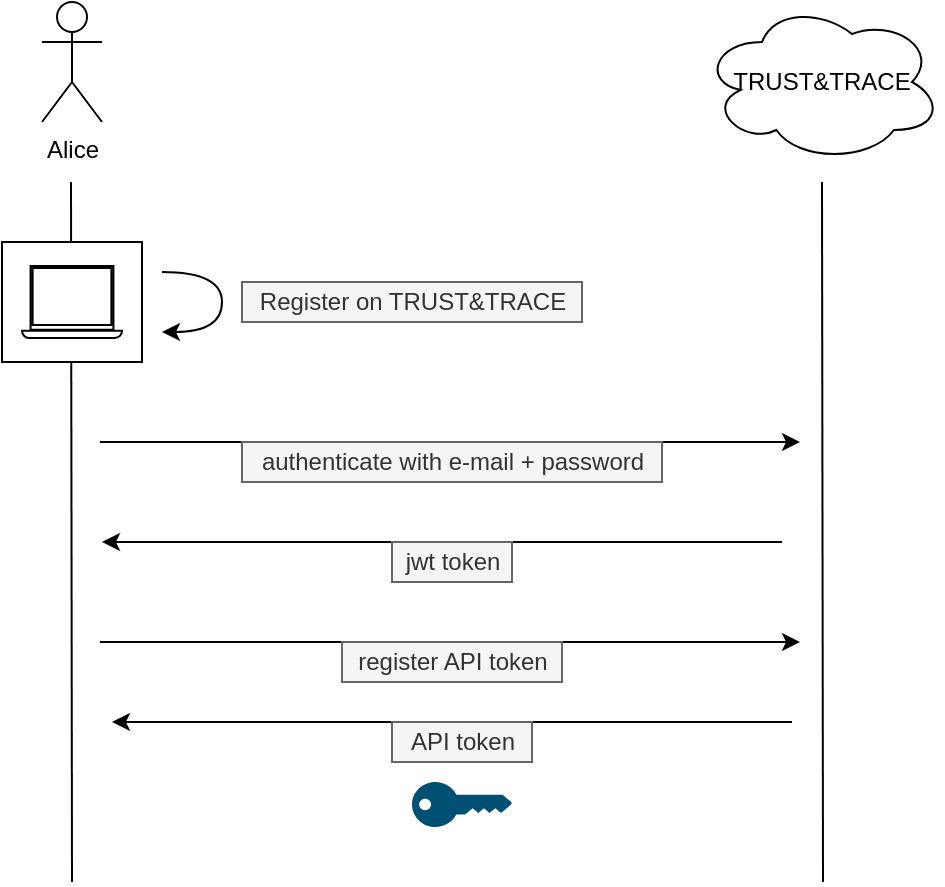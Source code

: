 <mxfile version="13.3.1" type="device" pages="14"><diagram id="9vkimths6D3oLtIsE6av" name="auth"><mxGraphModel dx="1226" dy="1243" grid="1" gridSize="10" guides="1" tooltips="1" connect="1" arrows="1" fold="1" page="1" pageScale="1" pageWidth="827" pageHeight="1169" math="0" shadow="0"><root><mxCell id="KhrTvbI1F6arHnXw3Zde-0"/><mxCell id="KhrTvbI1F6arHnXw3Zde-1" parent="KhrTvbI1F6arHnXw3Zde-0"/><mxCell id="pzyBOndUumYPoOgyUjAR-0" value="Alice" style="shape=umlActor;verticalLabelPosition=bottom;labelBackgroundColor=#ffffff;verticalAlign=top;html=1;outlineConnect=0;" parent="KhrTvbI1F6arHnXw3Zde-1" vertex="1"><mxGeometry x="210" y="120" width="30" height="60" as="geometry"/></mxCell><mxCell id="pzyBOndUumYPoOgyUjAR-8" value="TRUST&amp;amp;TRACE" style="ellipse;shape=cloud;whiteSpace=wrap;html=1;" parent="KhrTvbI1F6arHnXw3Zde-1" vertex="1"><mxGeometry x="540" y="120" width="120" height="80" as="geometry"/></mxCell><mxCell id="fQ6EajYSx0UGB0yoeiiZ-0" value="" style="endArrow=none;html=1;" parent="KhrTvbI1F6arHnXw3Zde-1" edge="1"><mxGeometry width="50" height="50" relative="1" as="geometry"><mxPoint x="225" y="560" as="sourcePoint"/><mxPoint x="224.5" y="210" as="targetPoint"/></mxGeometry></mxCell><mxCell id="fQ6EajYSx0UGB0yoeiiZ-1" value="" style="endArrow=classic;html=1;comic=0;curved=1;" parent="KhrTvbI1F6arHnXw3Zde-1" edge="1"><mxGeometry width="50" height="50" relative="1" as="geometry"><mxPoint x="270" y="255" as="sourcePoint"/><mxPoint x="270" y="285" as="targetPoint"/><Array as="points"><mxPoint x="300" y="255"/><mxPoint x="300" y="285"/></Array></mxGeometry></mxCell><mxCell id="fQ6EajYSx0UGB0yoeiiZ-3" value="" style="group" parent="KhrTvbI1F6arHnXw3Zde-1" vertex="1" connectable="0"><mxGeometry x="190" y="240" width="70" height="60" as="geometry"/></mxCell><mxCell id="fQ6EajYSx0UGB0yoeiiZ-2" value="" style="rounded=0;whiteSpace=wrap;html=1;" parent="fQ6EajYSx0UGB0yoeiiZ-3" vertex="1"><mxGeometry width="70" height="60" as="geometry"/></mxCell><mxCell id="pzyBOndUumYPoOgyUjAR-11" value="" style="pointerEvents=1;shadow=0;dashed=0;html=1;aspect=fixed;labelPosition=center;verticalLabelPosition=bottom;verticalAlign=top;align=center;outlineConnect=0;shape=mxgraph.vvd.laptop;" parent="fQ6EajYSx0UGB0yoeiiZ-3" vertex="1"><mxGeometry x="10" y="12" width="50" height="36" as="geometry"/></mxCell><mxCell id="-gsqq-rBUnXx8XrY5bcN-0" value="Register on TRUST&amp;amp;TRACE" style="text;html=1;align=center;verticalAlign=middle;resizable=0;points=[];autosize=1;fillColor=#f5f5f5;strokeColor=#666666;fontColor=#333333;" parent="KhrTvbI1F6arHnXw3Zde-1" vertex="1"><mxGeometry x="310" y="260" width="170" height="20" as="geometry"/></mxCell><mxCell id="cn5MH-8lbqxiU41ZVkTi-0" value="" style="endArrow=classic;html=1;" parent="KhrTvbI1F6arHnXw3Zde-1" edge="1"><mxGeometry width="50" height="50" relative="1" as="geometry"><mxPoint x="239" y="340" as="sourcePoint"/><mxPoint x="589" y="340" as="targetPoint"/></mxGeometry></mxCell><mxCell id="cn5MH-8lbqxiU41ZVkTi-1" value="authenticate with e-mail + password" style="text;html=1;align=center;verticalAlign=middle;resizable=0;points=[];autosize=1;fillColor=#f5f5f5;strokeColor=#666666;fontColor=#333333;" parent="KhrTvbI1F6arHnXw3Zde-1" vertex="1"><mxGeometry x="310" y="340" width="210" height="20" as="geometry"/></mxCell><mxCell id="cn5MH-8lbqxiU41ZVkTi-2" value="" style="endArrow=none;html=1;" parent="KhrTvbI1F6arHnXw3Zde-1" edge="1"><mxGeometry width="50" height="50" relative="1" as="geometry"><mxPoint x="600.5" y="560" as="sourcePoint"/><mxPoint x="600" y="210" as="targetPoint"/></mxGeometry></mxCell><mxCell id="cn5MH-8lbqxiU41ZVkTi-3" value="" style="endArrow=classic;html=1;" parent="KhrTvbI1F6arHnXw3Zde-1" edge="1"><mxGeometry width="50" height="50" relative="1" as="geometry"><mxPoint x="580" y="390" as="sourcePoint"/><mxPoint x="240" y="390" as="targetPoint"/></mxGeometry></mxCell><mxCell id="cn5MH-8lbqxiU41ZVkTi-4" value="jwt token" style="text;html=1;align=center;verticalAlign=middle;resizable=0;points=[];autosize=1;fillColor=#f5f5f5;strokeColor=#666666;fontColor=#333333;" parent="KhrTvbI1F6arHnXw3Zde-1" vertex="1"><mxGeometry x="385" y="390" width="60" height="20" as="geometry"/></mxCell><mxCell id="pjA6bmK8oEZEgBZ66mLR-2" value="" style="endArrow=classic;html=1;" parent="KhrTvbI1F6arHnXw3Zde-1" edge="1"><mxGeometry width="50" height="50" relative="1" as="geometry"><mxPoint x="239" y="440" as="sourcePoint"/><mxPoint x="589" y="440" as="targetPoint"/></mxGeometry></mxCell><mxCell id="pjA6bmK8oEZEgBZ66mLR-3" value="register API token" style="text;html=1;align=center;verticalAlign=middle;resizable=0;points=[];autosize=1;fillColor=#f5f5f5;strokeColor=#666666;fontColor=#333333;" parent="KhrTvbI1F6arHnXw3Zde-1" vertex="1"><mxGeometry x="360" y="440" width="110" height="20" as="geometry"/></mxCell><mxCell id="pjA6bmK8oEZEgBZ66mLR-8" value="" style="endArrow=classic;html=1;" parent="KhrTvbI1F6arHnXw3Zde-1" edge="1"><mxGeometry width="50" height="50" relative="1" as="geometry"><mxPoint x="585" y="480" as="sourcePoint"/><mxPoint x="245" y="480" as="targetPoint"/></mxGeometry></mxCell><mxCell id="pjA6bmK8oEZEgBZ66mLR-9" value="API token" style="text;html=1;align=center;verticalAlign=middle;resizable=0;points=[];autosize=1;fillColor=#f5f5f5;strokeColor=#666666;fontColor=#333333;" parent="KhrTvbI1F6arHnXw3Zde-1" vertex="1"><mxGeometry x="385" y="480" width="70" height="20" as="geometry"/></mxCell><mxCell id="pjA6bmK8oEZEgBZ66mLR-10" value="" style="points=[[0,0.5,0],[0.24,0,0],[0.5,0.28,0],[0.995,0.475,0],[0.5,0.72,0],[0.24,1,0]];verticalLabelPosition=bottom;html=1;verticalAlign=top;aspect=fixed;align=center;pointerEvents=1;shape=mxgraph.cisco19.key;fillColor=#005073;strokeColor=none;" parent="KhrTvbI1F6arHnXw3Zde-1" vertex="1"><mxGeometry x="395" y="510" width="50" height="22.5" as="geometry"/></mxCell></root></mxGraphModel></diagram><diagram id="mpPfM7voBxYKAeh5HPgD" name="over-all"><mxGraphModel dx="1226" dy="1243" grid="1" gridSize="10" guides="1" tooltips="1" connect="1" arrows="1" fold="1" page="1" pageScale="1" pageWidth="827" pageHeight="1169" math="0" shadow="0"><root><mxCell id="OzMSSATqpG_85Fa5ZqFd-0"/><mxCell id="OzMSSATqpG_85Fa5ZqFd-1" parent="OzMSSATqpG_85Fa5ZqFd-0"/><mxCell id="_sWlLOGXzzhmVmcsfSOs-0" value="Alice" style="shape=umlActor;verticalLabelPosition=bottom;labelBackgroundColor=#ffffff;verticalAlign=top;html=1;outlineConnect=0;" parent="OzMSSATqpG_85Fa5ZqFd-1" vertex="1"><mxGeometry x="210" y="120" width="30" height="60" as="geometry"/></mxCell><mxCell id="_sWlLOGXzzhmVmcsfSOs-1" value="TRUST&amp;amp;TRACE" style="ellipse;shape=cloud;whiteSpace=wrap;html=1;" parent="OzMSSATqpG_85Fa5ZqFd-1" vertex="1"><mxGeometry x="540" y="120" width="120" height="80" as="geometry"/></mxCell><mxCell id="_sWlLOGXzzhmVmcsfSOs-2" value="" style="endArrow=none;html=1;" parent="OzMSSATqpG_85Fa5ZqFd-1" edge="1"><mxGeometry width="50" height="50" relative="1" as="geometry"><mxPoint x="225" y="840" as="sourcePoint"/><mxPoint x="224.5" y="210" as="targetPoint"/></mxGeometry></mxCell><mxCell id="_sWlLOGXzzhmVmcsfSOs-3" value="" style="endArrow=classic;html=1;comic=0;curved=1;" parent="OzMSSATqpG_85Fa5ZqFd-1" edge="1"><mxGeometry width="50" height="50" relative="1" as="geometry"><mxPoint x="270" y="255" as="sourcePoint"/><mxPoint x="270" y="285" as="targetPoint"/><Array as="points"><mxPoint x="300" y="255"/><mxPoint x="300" y="285"/></Array></mxGeometry></mxCell><mxCell id="_sWlLOGXzzhmVmcsfSOs-4" value="" style="group" parent="OzMSSATqpG_85Fa5ZqFd-1" vertex="1" connectable="0"><mxGeometry x="190" y="240" width="70" height="60" as="geometry"/></mxCell><mxCell id="_sWlLOGXzzhmVmcsfSOs-5" value="" style="rounded=0;whiteSpace=wrap;html=1;" parent="_sWlLOGXzzhmVmcsfSOs-4" vertex="1"><mxGeometry width="70" height="60" as="geometry"/></mxCell><mxCell id="_sWlLOGXzzhmVmcsfSOs-6" value="" style="pointerEvents=1;shadow=0;dashed=0;html=1;aspect=fixed;labelPosition=center;verticalLabelPosition=bottom;verticalAlign=top;align=center;outlineConnect=0;shape=mxgraph.vvd.laptop;" parent="_sWlLOGXzzhmVmcsfSOs-4" vertex="1"><mxGeometry x="10" y="12" width="50" height="36" as="geometry"/></mxCell><mxCell id="_sWlLOGXzzhmVmcsfSOs-7" value="Register on TRUST&amp;amp;TRACE" style="text;html=1;align=center;verticalAlign=middle;resizable=0;points=[];autosize=1;fillColor=#f5f5f5;strokeColor=#666666;fontColor=#333333;" parent="OzMSSATqpG_85Fa5ZqFd-1" vertex="1"><mxGeometry x="310" y="260" width="170" height="20" as="geometry"/></mxCell><mxCell id="_sWlLOGXzzhmVmcsfSOs-8" value="" style="endArrow=classic;html=1;" parent="OzMSSATqpG_85Fa5ZqFd-1" edge="1"><mxGeometry width="50" height="50" relative="1" as="geometry"><mxPoint x="239" y="340" as="sourcePoint"/><mxPoint x="589" y="340" as="targetPoint"/></mxGeometry></mxCell><mxCell id="_sWlLOGXzzhmVmcsfSOs-9" value="authenticate with e-mail + password" style="text;html=1;align=center;verticalAlign=middle;resizable=0;points=[];autosize=1;fillColor=#f5f5f5;strokeColor=#666666;fontColor=#333333;" parent="OzMSSATqpG_85Fa5ZqFd-1" vertex="1"><mxGeometry x="310" y="340" width="210" height="20" as="geometry"/></mxCell><mxCell id="_sWlLOGXzzhmVmcsfSOs-10" value="" style="endArrow=none;html=1;" parent="OzMSSATqpG_85Fa5ZqFd-1" edge="1"><mxGeometry width="50" height="50" relative="1" as="geometry"><mxPoint x="600" y="840" as="sourcePoint"/><mxPoint x="600" y="210" as="targetPoint"/></mxGeometry></mxCell><mxCell id="_sWlLOGXzzhmVmcsfSOs-11" value="" style="endArrow=classic;html=1;" parent="OzMSSATqpG_85Fa5ZqFd-1" edge="1"><mxGeometry width="50" height="50" relative="1" as="geometry"><mxPoint x="580" y="390" as="sourcePoint"/><mxPoint x="240" y="390" as="targetPoint"/></mxGeometry></mxCell><mxCell id="_sWlLOGXzzhmVmcsfSOs-12" value="jwt token" style="text;html=1;align=center;verticalAlign=middle;resizable=0;points=[];autosize=1;fillColor=#f5f5f5;strokeColor=#666666;fontColor=#333333;" parent="OzMSSATqpG_85Fa5ZqFd-1" vertex="1"><mxGeometry x="385" y="390" width="60" height="20" as="geometry"/></mxCell><mxCell id="_sWlLOGXzzhmVmcsfSOs-13" value="" style="endArrow=classic;html=1;" parent="OzMSSATqpG_85Fa5ZqFd-1" edge="1"><mxGeometry width="50" height="50" relative="1" as="geometry"><mxPoint x="239" y="440" as="sourcePoint"/><mxPoint x="589" y="440" as="targetPoint"/></mxGeometry></mxCell><mxCell id="_sWlLOGXzzhmVmcsfSOs-14" value="register API token" style="text;html=1;align=center;verticalAlign=middle;resizable=0;points=[];autosize=1;fillColor=#f5f5f5;strokeColor=#666666;fontColor=#333333;" parent="OzMSSATqpG_85Fa5ZqFd-1" vertex="1"><mxGeometry x="360" y="440" width="110" height="20" as="geometry"/></mxCell><mxCell id="_sWlLOGXzzhmVmcsfSOs-15" value="" style="endArrow=classic;html=1;" parent="OzMSSATqpG_85Fa5ZqFd-1" edge="1"><mxGeometry width="50" height="50" relative="1" as="geometry"><mxPoint x="585" y="480" as="sourcePoint"/><mxPoint x="245" y="480" as="targetPoint"/></mxGeometry></mxCell><mxCell id="_sWlLOGXzzhmVmcsfSOs-16" value="API token" style="text;html=1;align=center;verticalAlign=middle;resizable=0;points=[];autosize=1;fillColor=#f5f5f5;strokeColor=#666666;fontColor=#333333;" parent="OzMSSATqpG_85Fa5ZqFd-1" vertex="1"><mxGeometry x="385" y="480" width="70" height="20" as="geometry"/></mxCell><mxCell id="_sWlLOGXzzhmVmcsfSOs-17" value="" style="points=[[0,0.5,0],[0.24,0,0],[0.5,0.28,0],[0.995,0.475,0],[0.5,0.72,0],[0.24,1,0]];verticalLabelPosition=bottom;html=1;verticalAlign=top;aspect=fixed;align=center;pointerEvents=1;shape=mxgraph.cisco19.key;fillColor=#005073;strokeColor=none;" parent="OzMSSATqpG_85Fa5ZqFd-1" vertex="1"><mxGeometry x="395" y="510" width="50" height="22.5" as="geometry"/></mxCell><mxCell id="FW_7nMrtVkCvTBHJjpsw-2" value="" style="endArrow=classic;html=1;comic=0;curved=1;" parent="OzMSSATqpG_85Fa5ZqFd-1" edge="1"><mxGeometry width="50" height="50" relative="1" as="geometry"><mxPoint x="232.25" y="550" as="sourcePoint"/><mxPoint x="232.25" y="580" as="targetPoint"/><Array as="points"><mxPoint x="262.25" y="550"/><mxPoint x="262.25" y="580"/></Array></mxGeometry></mxCell><mxCell id="FW_7nMrtVkCvTBHJjpsw-3" value="Create Schema" style="text;html=1;align=center;verticalAlign=middle;resizable=0;points=[];autosize=1;fillColor=#f5f5f5;strokeColor=#666666;fontColor=#333333;" parent="OzMSSATqpG_85Fa5ZqFd-1" vertex="1"><mxGeometry x="271.25" y="554" width="100" height="20" as="geometry"/></mxCell><mxCell id="FW_7nMrtVkCvTBHJjpsw-4" value="Create Credential Definition" style="text;html=1;align=center;verticalAlign=middle;resizable=0;points=[];autosize=1;fillColor=#f5f5f5;strokeColor=#666666;fontColor=#333333;" parent="OzMSSATqpG_85Fa5ZqFd-1" vertex="1"><mxGeometry x="790" y="645" width="160" height="20" as="geometry"/></mxCell><mxCell id="FW_7nMrtVkCvTBHJjpsw-5" value="Create Credential" style="text;html=1;align=center;verticalAlign=middle;resizable=0;points=[];autosize=1;fillColor=#f5f5f5;strokeColor=#666666;fontColor=#333333;" parent="OzMSSATqpG_85Fa5ZqFd-1" vertex="1"><mxGeometry x="837" y="700" width="110" height="20" as="geometry"/></mxCell><mxCell id="FW_7nMrtVkCvTBHJjpsw-6" value="Bob" style="shape=umlActor;verticalLabelPosition=bottom;labelBackgroundColor=#ffffff;verticalAlign=top;html=1;outlineConnect=0;" parent="OzMSSATqpG_85Fa5ZqFd-1" vertex="1"><mxGeometry x="992.25" y="130" width="30" height="60" as="geometry"/></mxCell><mxCell id="FW_7nMrtVkCvTBHJjpsw-7" value="" style="endArrow=none;html=1;" parent="OzMSSATqpG_85Fa5ZqFd-1" edge="1"><mxGeometry width="50" height="50" relative="1" as="geometry"><mxPoint x="1010" y="830" as="sourcePoint"/><mxPoint x="1006.75" y="210" as="targetPoint"/></mxGeometry></mxCell><mxCell id="FW_7nMrtVkCvTBHJjpsw-8" value="" style="endArrow=classic;html=1;" parent="OzMSSATqpG_85Fa5ZqFd-1" edge="1"><mxGeometry width="50" height="50" relative="1" as="geometry"><mxPoint x="230" y="600" as="sourcePoint"/><mxPoint x="1002.25" y="600" as="targetPoint"/></mxGeometry></mxCell><mxCell id="FW_7nMrtVkCvTBHJjpsw-9" value="send request presentation DIDComm message" style="text;html=1;align=center;verticalAlign=middle;resizable=0;points=[];autosize=1;fillColor=#f5f5f5;strokeColor=#666666;fontColor=#333333;" parent="OzMSSATqpG_85Fa5ZqFd-1" vertex="1"><mxGeometry x="490" y="605" width="270" height="20" as="geometry"/></mxCell><mxCell id="FW_7nMrtVkCvTBHJjpsw-10" value="" style="endArrow=classic;html=1;comic=0;curved=1;" parent="OzMSSATqpG_85Fa5ZqFd-1" edge="1"><mxGeometry width="50" height="50" relative="1" as="geometry"><mxPoint x="997.25" y="695" as="sourcePoint"/><mxPoint x="997.25" y="725" as="targetPoint"/><Array as="points"><mxPoint x="957.25" y="695"/><mxPoint x="957.25" y="725"/></Array></mxGeometry></mxCell><mxCell id="FW_7nMrtVkCvTBHJjpsw-11" value="" style="endArrow=classic;html=1;" parent="OzMSSATqpG_85Fa5ZqFd-1" edge="1"><mxGeometry width="50" height="50" relative="1" as="geometry"><mxPoint x="1010" y="790" as="sourcePoint"/><mxPoint x="230" y="790" as="targetPoint"/></mxGeometry></mxCell><mxCell id="FW_7nMrtVkCvTBHJjpsw-12" value="send presentation DIDComm message back" style="text;html=1;align=center;verticalAlign=middle;resizable=0;points=[];autosize=1;fillColor=#f5f5f5;strokeColor=#666666;fontColor=#333333;" parent="OzMSSATqpG_85Fa5ZqFd-1" vertex="1"><mxGeometry x="480" y="790" width="250" height="20" as="geometry"/></mxCell><mxCell id="FW_7nMrtVkCvTBHJjpsw-13" value="" style="endArrow=classic;html=1;comic=0;curved=1;" parent="OzMSSATqpG_85Fa5ZqFd-1" edge="1"><mxGeometry width="50" height="50" relative="1" as="geometry"><mxPoint x="1001.5" y="640" as="sourcePoint"/><mxPoint x="1001.5" y="670" as="targetPoint"/><Array as="points"><mxPoint x="961.5" y="640"/><mxPoint x="961.5" y="670"/></Array></mxGeometry></mxCell><mxCell id="FW_7nMrtVkCvTBHJjpsw-14" value="Create Presentation" style="text;html=1;align=center;verticalAlign=middle;resizable=0;points=[];autosize=1;fillColor=#f5f5f5;strokeColor=#666666;fontColor=#333333;" parent="OzMSSATqpG_85Fa5ZqFd-1" vertex="1"><mxGeometry x="827" y="745" width="120" height="20" as="geometry"/></mxCell><mxCell id="FW_7nMrtVkCvTBHJjpsw-15" value="" style="endArrow=classic;html=1;comic=0;curved=1;" parent="OzMSSATqpG_85Fa5ZqFd-1" edge="1"><mxGeometry width="50" height="50" relative="1" as="geometry"><mxPoint x="997.25" y="740" as="sourcePoint"/><mxPoint x="997.25" y="770" as="targetPoint"/><Array as="points"><mxPoint x="957.25" y="740"/><mxPoint x="957.25" y="770"/></Array></mxGeometry></mxCell></root></mxGraphModel></diagram><diagram id="gOXZJqmpzEmjQzTZQMin" name="contact_identities"><mxGraphModel dx="1226" dy="1243" grid="1" gridSize="10" guides="1" tooltips="1" connect="1" arrows="1" fold="1" page="1" pageScale="1" pageWidth="827" pageHeight="1169" math="0" shadow="0"><root><mxCell id="0"/><mxCell id="1" parent="0"/><mxCell id="FxpmzTzGDVBg9RrvHzxE-31" value="" style="whiteSpace=wrap;html=1;fillColor=#d5e8d4;strokeColor=#82b366;" parent="1" vertex="1"><mxGeometry x="390" y="170" width="280" height="110" as="geometry"/></mxCell><mxCell id="FxpmzTzGDVBg9RrvHzxE-30" value="" style="whiteSpace=wrap;html=1;fillColor=#fff2cc;strokeColor=#d6b656;" parent="1" vertex="1"><mxGeometry x="70" y="170" width="260" height="110" as="geometry"/></mxCell><mxCell id="FxpmzTzGDVBg9RrvHzxE-7" value="" style="endArrow=classic;startArrow=classic;html=1;" parent="1" edge="1"><mxGeometry width="50" height="50" relative="1" as="geometry"><mxPoint x="180" y="220" as="sourcePoint"/><mxPoint x="230" y="220" as="targetPoint"/></mxGeometry></mxCell><mxCell id="FxpmzTzGDVBg9RrvHzxE-8" value="Contact" style="shape=umlActor;verticalLabelPosition=bottom;labelBackgroundColor=#ffffff;verticalAlign=top;html=1;outlineConnect=0;" parent="1" vertex="1"><mxGeometry x="240" y="190" width="30" height="60" as="geometry"/></mxCell><mxCell id="FxpmzTzGDVBg9RrvHzxE-15" value="evan.network" style="shape=cylinder;whiteSpace=wrap;html=1;boundedLbl=1;backgroundOutline=1;" parent="1" vertex="1"><mxGeometry x="102.5" y="350" width="125" height="50" as="geometry"/></mxCell><mxCell id="FxpmzTzGDVBg9RrvHzxE-17" value="TRUST&amp;amp;TRACE" style="ellipse;shape=cloud;whiteSpace=wrap;html=1;" parent="1" vertex="1"><mxGeometry x="280" y="80" width="150" height="80" as="geometry"/></mxCell><mxCell id="FxpmzTzGDVBg9RrvHzxE-18" value="principal A" style="whiteSpace=wrap;html=1;fillColor=#fff2cc;strokeColor=#d6b656;" parent="1" vertex="1"><mxGeometry x="70" y="140" width="80" height="30" as="geometry"/></mxCell><mxCell id="FxpmzTzGDVBg9RrvHzxE-12" style="edgeStyle=orthogonalEdgeStyle;rounded=0;orthogonalLoop=1;jettySize=auto;html=1;startArrow=classic;startFill=1;" parent="1" source="FxpmzTzGDVBg9RrvHzxE-6" edge="1"><mxGeometry relative="1" as="geometry"><mxPoint x="165" y="360" as="targetPoint"/></mxGeometry></mxCell><mxCell id="FxpmzTzGDVBg9RrvHzxE-13" value="DID 1" style="rounded=1;whiteSpace=wrap;html=1;" parent="1" vertex="1"><mxGeometry x="140" y="300" width="50" height="20" as="geometry"/></mxCell><mxCell id="FxpmzTzGDVBg9RrvHzxE-6" value="Identity" style="shape=umlActor;verticalLabelPosition=bottom;labelBackgroundColor=#ffffff;verticalAlign=top;html=1;outlineConnect=0;" parent="1" vertex="1"><mxGeometry x="150" y="190" width="30" height="60" as="geometry"/></mxCell><mxCell id="FxpmzTzGDVBg9RrvHzxE-20" value="" style="endArrow=classic;startArrow=classic;html=1;" parent="1" edge="1"><mxGeometry width="50" height="50" relative="1" as="geometry"><mxPoint x="491.5" y="210" as="sourcePoint"/><mxPoint x="541.5" y="210" as="targetPoint"/></mxGeometry></mxCell><mxCell id="FxpmzTzGDVBg9RrvHzxE-28" style="edgeStyle=orthogonalEdgeStyle;rounded=0;orthogonalLoop=1;jettySize=auto;html=1;startArrow=classic;startFill=1;dashed=1;entryX=0;entryY=0.5;entryDx=0;entryDy=0;" parent="1" source="FxpmzTzGDVBg9RrvHzxE-21" target="FxpmzTzGDVBg9RrvHzxE-13" edge="1"><mxGeometry relative="1" as="geometry"><mxPoint x="50" y="210" as="targetPoint"/><Array as="points"><mxPoint x="660" y="210"/><mxPoint x="660" y="420"/><mxPoint x="70" y="420"/><mxPoint x="70" y="310"/></Array></mxGeometry></mxCell><mxCell id="FxpmzTzGDVBg9RrvHzxE-21" value="Contact" style="shape=umlActor;verticalLabelPosition=bottom;labelBackgroundColor=#ffffff;verticalAlign=top;html=1;outlineConnect=0;" parent="1" vertex="1"><mxGeometry x="551.5" y="180" width="30" height="60" as="geometry"/></mxCell><mxCell id="FxpmzTzGDVBg9RrvHzxE-22" value="evan.network" style="shape=cylinder;whiteSpace=wrap;html=1;boundedLbl=1;backgroundOutline=1;" parent="1" vertex="1"><mxGeometry x="414" y="340" width="125" height="50" as="geometry"/></mxCell><mxCell id="FxpmzTzGDVBg9RrvHzxE-23" value="principal B" style="whiteSpace=wrap;html=1;fillColor=#d5e8d4;strokeColor=#82b366;" parent="1" vertex="1"><mxGeometry x="590" y="140" width="80" height="30" as="geometry"/></mxCell><mxCell id="FxpmzTzGDVBg9RrvHzxE-24" style="edgeStyle=orthogonalEdgeStyle;rounded=0;orthogonalLoop=1;jettySize=auto;html=1;startArrow=classic;startFill=1;" parent="1" source="FxpmzTzGDVBg9RrvHzxE-26" edge="1"><mxGeometry relative="1" as="geometry"><mxPoint x="476.5" y="350" as="targetPoint"/></mxGeometry></mxCell><mxCell id="FxpmzTzGDVBg9RrvHzxE-25" value="DID 2" style="rounded=1;whiteSpace=wrap;html=1;" parent="1" vertex="1"><mxGeometry x="451.5" y="290" width="50" height="20" as="geometry"/></mxCell><mxCell id="FxpmzTzGDVBg9RrvHzxE-26" value="Identity" style="shape=umlActor;verticalLabelPosition=bottom;labelBackgroundColor=#ffffff;verticalAlign=top;html=1;outlineConnect=0;" parent="1" vertex="1"><mxGeometry x="461.5" y="180" width="30" height="60" as="geometry"/></mxCell><mxCell id="FxpmzTzGDVBg9RrvHzxE-29" value="" style="endArrow=classic;startArrow=classic;html=1;dashed=1;exitX=1;exitY=0.333;exitDx=0;exitDy=0;exitPerimeter=0;" parent="1" source="FxpmzTzGDVBg9RrvHzxE-8" edge="1"><mxGeometry width="50" height="50" relative="1" as="geometry"><mxPoint x="190" y="210" as="sourcePoint"/><mxPoint x="450" y="300" as="targetPoint"/></mxGeometry></mxCell></root></mxGraphModel></diagram><diagram id="BQ5ubLNZ08k8wuq5QMrJ" name="templates"><mxGraphModel dx="1226" dy="1243" grid="1" gridSize="10" guides="1" tooltips="1" connect="1" arrows="1" fold="1" page="1" pageScale="1" pageWidth="827" pageHeight="1169" math="0" shadow="0"><root><mxCell id="3EfILQpn-fj33EYG1StF-0"/><mxCell id="3EfILQpn-fj33EYG1StF-1" parent="3EfILQpn-fj33EYG1StF-0"/><mxCell id="BSMj7rSzDyhdI6S46n0F-4" style="edgeStyle=orthogonalEdgeStyle;rounded=0;orthogonalLoop=1;jettySize=auto;html=1;exitX=1;exitY=0.5;exitDx=0;exitDy=0;entryX=0;entryY=0.5;entryDx=0;entryDy=0;" parent="3EfILQpn-fj33EYG1StF-1" source="3EfILQpn-fj33EYG1StF-3" target="BSMj7rSzDyhdI6S46n0F-3" edge="1"><mxGeometry relative="1" as="geometry"/></mxCell><mxCell id="BSMj7rSzDyhdI6S46n0F-6" style="edgeStyle=orthogonalEdgeStyle;rounded=0;orthogonalLoop=1;jettySize=auto;html=1;exitX=1;exitY=0.5;exitDx=0;exitDy=0;" parent="3EfILQpn-fj33EYG1StF-1" source="3EfILQpn-fj33EYG1StF-3" target="BSMj7rSzDyhdI6S46n0F-5" edge="1"><mxGeometry relative="1" as="geometry"/></mxCell><mxCell id="3EfILQpn-fj33EYG1StF-3" value="" style="shape=process;whiteSpace=wrap;html=1;backgroundOutline=1;" parent="3EfILQpn-fj33EYG1StF-1" vertex="1"><mxGeometry x="110" y="300" width="190" height="140" as="geometry"/></mxCell><mxCell id="3EfILQpn-fj33EYG1StF-4" value="&lt;div&gt;- paymentDate&lt;/div&gt;-&amp;nbsp;&lt;span&gt;payedAmount&lt;/span&gt;&lt;br&gt;&lt;div&gt;- invoiceId&lt;/div&gt;&lt;div&gt;- invoiceId&lt;/div&gt;&lt;div&gt;- payedAmount&lt;/div&gt;&lt;div&gt;- paymentDate&lt;/div&gt;" style="text;html=1;align=left;verticalAlign=middle;resizable=0;points=[];autosize=1;" parent="3EfILQpn-fj33EYG1StF-1" vertex="1"><mxGeometry x="160" y="340" width="100" height="90" as="geometry"/></mxCell><mxCell id="3EfILQpn-fj33EYG1StF-5" value="Billing Data" style="text;html=1;strokeColor=none;fillColor=none;align=center;verticalAlign=middle;whiteSpace=wrap;rounded=0;fontStyle=1" parent="3EfILQpn-fj33EYG1StF-1" vertex="1"><mxGeometry x="150" y="310" width="80" height="20" as="geometry"/></mxCell><mxCell id="BSMj7rSzDyhdI6S46n0F-1" value="" style="endArrow=classic;html=1;exitX=1;exitY=0.5;exitDx=0;exitDy=0;entryX=0;entryY=0.5;entryDx=0;entryDy=0;" parent="3EfILQpn-fj33EYG1StF-1" source="3EfILQpn-fj33EYG1StF-3" target="BSMj7rSzDyhdI6S46n0F-2" edge="1"><mxGeometry width="50" height="50" relative="1" as="geometry"><mxPoint x="390" y="540" as="sourcePoint"/><mxPoint x="530" y="370" as="targetPoint"/><Array as="points"><mxPoint x="420" y="370"/><mxPoint x="420" y="290"/></Array></mxGeometry></mxCell><mxCell id="BSMj7rSzDyhdI6S46n0F-2" value="credential 1" style="rounded=0;whiteSpace=wrap;html=1;" parent="3EfILQpn-fj33EYG1StF-1" vertex="1"><mxGeometry x="540" y="270" width="120" height="40" as="geometry"/></mxCell><mxCell id="BSMj7rSzDyhdI6S46n0F-0" value="TRUST&amp;amp;TRACE" style="ellipse;shape=cloud;whiteSpace=wrap;html=1;" parent="3EfILQpn-fj33EYG1StF-1" vertex="1"><mxGeometry x="330" y="330" width="150" height="80" as="geometry"/></mxCell><mxCell id="BSMj7rSzDyhdI6S46n0F-3" value="credential 1" style="rounded=0;whiteSpace=wrap;html=1;" parent="3EfILQpn-fj33EYG1StF-1" vertex="1"><mxGeometry x="540" y="350" width="120" height="40" as="geometry"/></mxCell><mxCell id="BSMj7rSzDyhdI6S46n0F-5" value="credential 1" style="rounded=0;whiteSpace=wrap;html=1;" parent="3EfILQpn-fj33EYG1StF-1" vertex="1"><mxGeometry x="540" y="430" width="120" height="40" as="geometry"/></mxCell></root></mxGraphModel></diagram><diagram id="ygb0dD_tl4YLEiw46Wzx" name="credential_self_signed"><mxGraphModel dx="1226" dy="1243" grid="1" gridSize="10" guides="1" tooltips="1" connect="1" arrows="1" fold="1" page="1" pageScale="1" pageWidth="827" pageHeight="1169" math="0" shadow="0"><root><mxCell id="tQlKgBQGD6VSDwHP6Pxh-0"/><mxCell id="tQlKgBQGD6VSDwHP6Pxh-1" parent="tQlKgBQGD6VSDwHP6Pxh-0"/><mxCell id="tQlKgBQGD6VSDwHP6Pxh-2" value="Alice" style="shape=umlActor;verticalLabelPosition=bottom;labelBackgroundColor=#ffffff;verticalAlign=top;html=1;outlineConnect=0;" parent="tQlKgBQGD6VSDwHP6Pxh-1" vertex="1"><mxGeometry x="210" y="120" width="30" height="60" as="geometry"/></mxCell><mxCell id="tQlKgBQGD6VSDwHP6Pxh-4" value="" style="endArrow=none;html=1;" parent="tQlKgBQGD6VSDwHP6Pxh-1" edge="1"><mxGeometry width="50" height="50" relative="1" as="geometry"><mxPoint x="225" y="390" as="sourcePoint"/><mxPoint x="224.5" y="210" as="targetPoint"/></mxGeometry></mxCell><mxCell id="tQlKgBQGD6VSDwHP6Pxh-8" value="" style="endArrow=classic;html=1;comic=0;curved=1;" parent="tQlKgBQGD6VSDwHP6Pxh-1" edge="1"><mxGeometry width="50" height="50" relative="1" as="geometry"><mxPoint x="230" y="240" as="sourcePoint"/><mxPoint x="230" y="270" as="targetPoint"/><Array as="points"><mxPoint x="260" y="240"/><mxPoint x="260" y="270"/></Array></mxGeometry></mxCell><mxCell id="tQlKgBQGD6VSDwHP6Pxh-9" value="Create Schema" style="text;html=1;align=center;verticalAlign=middle;resizable=0;points=[];autosize=1;fillColor=#f5f5f5;strokeColor=#666666;fontColor=#333333;" parent="tQlKgBQGD6VSDwHP6Pxh-1" vertex="1"><mxGeometry x="269" y="244" width="100" height="20" as="geometry"/></mxCell><mxCell id="tQlKgBQGD6VSDwHP6Pxh-10" value="" style="endArrow=classic;html=1;comic=0;curved=1;" parent="tQlKgBQGD6VSDwHP6Pxh-1" edge="1"><mxGeometry width="50" height="50" relative="1" as="geometry"><mxPoint x="230" y="290" as="sourcePoint"/><mxPoint x="230" y="320" as="targetPoint"/><Array as="points"><mxPoint x="260" y="290"/><mxPoint x="260" y="320"/></Array></mxGeometry></mxCell><mxCell id="tQlKgBQGD6VSDwHP6Pxh-11" value="Create Credential Definition" style="text;html=1;align=center;verticalAlign=middle;resizable=0;points=[];autosize=1;fillColor=#f5f5f5;strokeColor=#666666;fontColor=#333333;" parent="tQlKgBQGD6VSDwHP6Pxh-1" vertex="1"><mxGeometry x="269" y="296" width="160" height="20" as="geometry"/></mxCell><mxCell id="tQlKgBQGD6VSDwHP6Pxh-12" value="" style="endArrow=classic;html=1;comic=0;curved=1;" parent="tQlKgBQGD6VSDwHP6Pxh-1" edge="1"><mxGeometry width="50" height="50" relative="1" as="geometry"><mxPoint x="230" y="340" as="sourcePoint"/><mxPoint x="230" y="370" as="targetPoint"/><Array as="points"><mxPoint x="260" y="340"/><mxPoint x="260" y="370"/></Array></mxGeometry></mxCell><mxCell id="tQlKgBQGD6VSDwHP6Pxh-13" value="Create Credential" style="text;html=1;align=center;verticalAlign=middle;resizable=0;points=[];autosize=1;fillColor=#f5f5f5;strokeColor=#666666;fontColor=#333333;" parent="tQlKgBQGD6VSDwHP6Pxh-1" vertex="1"><mxGeometry x="269" y="346" width="110" height="20" as="geometry"/></mxCell></root></mxGraphModel></diagram><diagram name="credential_share" id="O_xPuWElX3jKbOWqD_4m"><mxGraphModel dx="1226" dy="1243" grid="1" gridSize="10" guides="1" tooltips="1" connect="1" arrows="1" fold="1" page="1" pageScale="1" pageWidth="827" pageHeight="1169" math="0" shadow="0"><root><mxCell id="sfFZ0FfAENNsKJnRbhZa-0"/><mxCell id="sfFZ0FfAENNsKJnRbhZa-1" parent="sfFZ0FfAENNsKJnRbhZa-0"/><mxCell id="sfFZ0FfAENNsKJnRbhZa-2" value="Alice" style="shape=umlActor;verticalLabelPosition=bottom;labelBackgroundColor=#ffffff;verticalAlign=top;html=1;outlineConnect=0;" parent="sfFZ0FfAENNsKJnRbhZa-1" vertex="1"><mxGeometry x="210" y="120" width="30" height="60" as="geometry"/></mxCell><mxCell id="sfFZ0FfAENNsKJnRbhZa-3" value="" style="endArrow=none;html=1;" parent="sfFZ0FfAENNsKJnRbhZa-1" edge="1"><mxGeometry width="50" height="50" relative="1" as="geometry"><mxPoint x="225" y="470" as="sourcePoint"/><mxPoint x="224.5" y="210" as="targetPoint"/></mxGeometry></mxCell><mxCell id="sfFZ0FfAENNsKJnRbhZa-4" value="" style="endArrow=classic;html=1;comic=0;curved=1;" parent="sfFZ0FfAENNsKJnRbhZa-1" edge="1"><mxGeometry width="50" height="50" relative="1" as="geometry"><mxPoint x="230" y="240" as="sourcePoint"/><mxPoint x="230" y="270" as="targetPoint"/><Array as="points"><mxPoint x="260" y="240"/><mxPoint x="260" y="270"/></Array></mxGeometry></mxCell><mxCell id="sfFZ0FfAENNsKJnRbhZa-5" value="Create Schema" style="text;html=1;align=center;verticalAlign=middle;resizable=0;points=[];autosize=1;fillColor=#f5f5f5;strokeColor=#666666;fontColor=#333333;" parent="sfFZ0FfAENNsKJnRbhZa-1" vertex="1"><mxGeometry x="269" y="244" width="100" height="20" as="geometry"/></mxCell><mxCell id="sfFZ0FfAENNsKJnRbhZa-6" value="" style="endArrow=classic;html=1;comic=0;curved=1;" parent="sfFZ0FfAENNsKJnRbhZa-1" edge="1"><mxGeometry width="50" height="50" relative="1" as="geometry"><mxPoint x="230" y="290" as="sourcePoint"/><mxPoint x="230" y="320" as="targetPoint"/><Array as="points"><mxPoint x="260" y="290"/><mxPoint x="260" y="320"/></Array></mxGeometry></mxCell><mxCell id="sfFZ0FfAENNsKJnRbhZa-7" value="Create Credential Definition" style="text;html=1;align=center;verticalAlign=middle;resizable=0;points=[];autosize=1;fillColor=#f5f5f5;strokeColor=#666666;fontColor=#333333;" parent="sfFZ0FfAENNsKJnRbhZa-1" vertex="1"><mxGeometry x="269" y="296" width="160" height="20" as="geometry"/></mxCell><mxCell id="sfFZ0FfAENNsKJnRbhZa-8" value="" style="endArrow=classic;html=1;comic=0;curved=1;" parent="sfFZ0FfAENNsKJnRbhZa-1" edge="1"><mxGeometry width="50" height="50" relative="1" as="geometry"><mxPoint x="230" y="340" as="sourcePoint"/><mxPoint x="230" y="370" as="targetPoint"/><Array as="points"><mxPoint x="260" y="340"/><mxPoint x="260" y="370"/></Array></mxGeometry></mxCell><mxCell id="sfFZ0FfAENNsKJnRbhZa-9" value="Create Credential" style="text;html=1;align=center;verticalAlign=middle;resizable=0;points=[];autosize=1;fillColor=#f5f5f5;strokeColor=#666666;fontColor=#333333;" parent="sfFZ0FfAENNsKJnRbhZa-1" vertex="1"><mxGeometry x="269" y="346" width="110" height="20" as="geometry"/></mxCell><mxCell id="5FzrUQnuVCQgj00Lcg6y-0" value="Bob" style="shape=umlActor;verticalLabelPosition=bottom;labelBackgroundColor=#ffffff;verticalAlign=top;html=1;outlineConnect=0;" parent="sfFZ0FfAENNsKJnRbhZa-1" vertex="1"><mxGeometry x="570" y="120" width="30" height="60" as="geometry"/></mxCell><mxCell id="5FzrUQnuVCQgj00Lcg6y-1" value="" style="endArrow=none;html=1;" parent="sfFZ0FfAENNsKJnRbhZa-1" edge="1"><mxGeometry width="50" height="50" relative="1" as="geometry"><mxPoint x="585" y="470" as="sourcePoint"/><mxPoint x="584.5" y="200" as="targetPoint"/></mxGeometry></mxCell><mxCell id="5FzrUQnuVCQgj00Lcg6y-2" value="" style="endArrow=classic;html=1;" parent="sfFZ0FfAENNsKJnRbhZa-1" edge="1"><mxGeometry width="50" height="50" relative="1" as="geometry"><mxPoint x="230" y="450" as="sourcePoint"/><mxPoint x="580" y="450" as="targetPoint"/></mxGeometry></mxCell><mxCell id="5FzrUQnuVCQgj00Lcg6y-3" value="Download credential" style="text;html=1;align=center;verticalAlign=middle;resizable=0;points=[];autosize=1;fillColor=#f5f5f5;strokeColor=#666666;fontColor=#333333;" parent="sfFZ0FfAENNsKJnRbhZa-1" vertex="1"><mxGeometry x="269" y="390" width="120" height="20" as="geometry"/></mxCell><mxCell id="5FzrUQnuVCQgj00Lcg6y-4" value="" style="endArrow=classic;html=1;comic=0;curved=1;" parent="sfFZ0FfAENNsKJnRbhZa-1" edge="1"><mxGeometry width="50" height="50" relative="1" as="geometry"><mxPoint x="230" y="385" as="sourcePoint"/><mxPoint x="230" y="415" as="targetPoint"/><Array as="points"><mxPoint x="260" y="385"/><mxPoint x="260" y="415"/></Array></mxGeometry></mxCell><mxCell id="5FzrUQnuVCQgj00Lcg6y-5" value="Share via mail, agent, didcomm ..." style="text;html=1;align=center;verticalAlign=middle;resizable=0;points=[];autosize=1;fillColor=#f5f5f5;strokeColor=#666666;fontColor=#333333;" parent="sfFZ0FfAENNsKJnRbhZa-1" vertex="1"><mxGeometry x="314" y="450" width="200" height="20" as="geometry"/></mxCell></root></mxGraphModel></diagram><diagram name="credential_request" id="N58N85BWB6TW4rzgOsmG"><mxGraphModel dx="1226" dy="1243" grid="1" gridSize="10" guides="1" tooltips="1" connect="1" arrows="1" fold="1" page="1" pageScale="1" pageWidth="827" pageHeight="1169" math="0" shadow="0"><root><mxCell id="bvLuG846cjxV4bbcWKMb-0"/><mxCell id="bvLuG846cjxV4bbcWKMb-1" parent="bvLuG846cjxV4bbcWKMb-0"/><mxCell id="bvLuG846cjxV4bbcWKMb-2" value="Alice" style="shape=umlActor;verticalLabelPosition=bottom;labelBackgroundColor=#ffffff;verticalAlign=top;html=1;outlineConnect=0;" parent="bvLuG846cjxV4bbcWKMb-1" vertex="1"><mxGeometry x="210" y="120" width="30" height="60" as="geometry"/></mxCell><mxCell id="bvLuG846cjxV4bbcWKMb-3" value="" style="endArrow=none;html=1;" parent="bvLuG846cjxV4bbcWKMb-1" edge="1"><mxGeometry width="50" height="50" relative="1" as="geometry"><mxPoint x="225" y="520" as="sourcePoint"/><mxPoint x="224.5" y="210" as="targetPoint"/></mxGeometry></mxCell><mxCell id="bvLuG846cjxV4bbcWKMb-4" value="" style="endArrow=classic;html=1;comic=0;curved=1;" parent="bvLuG846cjxV4bbcWKMb-1" edge="1"><mxGeometry width="50" height="50" relative="1" as="geometry"><mxPoint x="230" y="240" as="sourcePoint"/><mxPoint x="230" y="270" as="targetPoint"/><Array as="points"><mxPoint x="260" y="240"/><mxPoint x="260" y="270"/></Array></mxGeometry></mxCell><mxCell id="bvLuG846cjxV4bbcWKMb-5" value="Create Schema" style="text;html=1;align=center;verticalAlign=middle;resizable=0;points=[];autosize=1;fillColor=#f5f5f5;strokeColor=#666666;fontColor=#333333;" parent="bvLuG846cjxV4bbcWKMb-1" vertex="1"><mxGeometry x="269" y="244" width="100" height="20" as="geometry"/></mxCell><mxCell id="bvLuG846cjxV4bbcWKMb-7" value="Create Credential Definition" style="text;html=1;align=center;verticalAlign=middle;resizable=0;points=[];autosize=1;fillColor=#f5f5f5;strokeColor=#666666;fontColor=#333333;" parent="bvLuG846cjxV4bbcWKMb-1" vertex="1"><mxGeometry x="368.25" y="345" width="160" height="20" as="geometry"/></mxCell><mxCell id="bvLuG846cjxV4bbcWKMb-9" value="Create Credential" style="text;html=1;align=center;verticalAlign=middle;resizable=0;points=[];autosize=1;fillColor=#f5f5f5;strokeColor=#666666;fontColor=#333333;" parent="bvLuG846cjxV4bbcWKMb-1" vertex="1"><mxGeometry x="418.25" y="395" width="110" height="20" as="geometry"/></mxCell><mxCell id="bvLuG846cjxV4bbcWKMb-10" value="Bob" style="shape=umlActor;verticalLabelPosition=bottom;labelBackgroundColor=#ffffff;verticalAlign=top;html=1;outlineConnect=0;" parent="bvLuG846cjxV4bbcWKMb-1" vertex="1"><mxGeometry x="570" y="120" width="30" height="60" as="geometry"/></mxCell><mxCell id="bvLuG846cjxV4bbcWKMb-11" value="" style="endArrow=none;html=1;" parent="bvLuG846cjxV4bbcWKMb-1" edge="1"><mxGeometry width="50" height="50" relative="1" as="geometry"><mxPoint x="585" y="520" as="sourcePoint"/><mxPoint x="584.5" y="200" as="targetPoint"/></mxGeometry></mxCell><mxCell id="bvLuG846cjxV4bbcWKMb-12" value="" style="endArrow=classic;html=1;" parent="bvLuG846cjxV4bbcWKMb-1" edge="1"><mxGeometry width="50" height="50" relative="1" as="geometry"><mxPoint x="230" y="300" as="sourcePoint"/><mxPoint x="580" y="300" as="targetPoint"/></mxGeometry></mxCell><mxCell id="bvLuG846cjxV4bbcWKMb-13" value="send request credential DIDComm message" style="text;html=1;align=center;verticalAlign=middle;resizable=0;points=[];autosize=1;fillColor=#f5f5f5;strokeColor=#666666;fontColor=#333333;" parent="bvLuG846cjxV4bbcWKMb-1" vertex="1"><mxGeometry x="278.5" y="300" width="250" height="20" as="geometry"/></mxCell><mxCell id="bvLuG846cjxV4bbcWKMb-14" value="" style="endArrow=classic;html=1;comic=0;curved=1;" parent="bvLuG846cjxV4bbcWKMb-1" edge="1"><mxGeometry width="50" height="50" relative="1" as="geometry"><mxPoint x="578.5" y="390" as="sourcePoint"/><mxPoint x="578.5" y="420" as="targetPoint"/><Array as="points"><mxPoint x="538.5" y="390"/><mxPoint x="538.5" y="420"/></Array></mxGeometry></mxCell><mxCell id="4lb1vo4K9-DujtIK0Nsc-0" value="" style="endArrow=classic;html=1;" parent="bvLuG846cjxV4bbcWKMb-1" edge="1"><mxGeometry width="50" height="50" relative="1" as="geometry"><mxPoint x="577.75" y="445" as="sourcePoint"/><mxPoint x="227.75" y="445" as="targetPoint"/></mxGeometry></mxCell><mxCell id="4lb1vo4K9-DujtIK0Nsc-1" value="send credential DIDComm message back" style="text;html=1;align=center;verticalAlign=middle;resizable=0;points=[];autosize=1;fillColor=#f5f5f5;strokeColor=#666666;fontColor=#333333;" parent="bvLuG846cjxV4bbcWKMb-1" vertex="1"><mxGeometry x="282.75" y="445" width="240" height="20" as="geometry"/></mxCell><mxCell id="sGxvWHdEZ6YszkfbD1iH-0" value="" style="endArrow=classic;html=1;comic=0;curved=1;" parent="bvLuG846cjxV4bbcWKMb-1" edge="1"><mxGeometry width="50" height="50" relative="1" as="geometry"><mxPoint x="579.25" y="340" as="sourcePoint"/><mxPoint x="579.25" y="370" as="targetPoint"/><Array as="points"><mxPoint x="539.25" y="340"/><mxPoint x="539.25" y="370"/></Array></mxGeometry></mxCell></root></mxGraphModel></diagram><diagram id="JUFMGAjdWRZzHmh2f-Vd" name="presentation_request"><mxGraphModel dx="1226" dy="1243" grid="1" gridSize="10" guides="1" tooltips="1" connect="1" arrows="1" fold="1" page="1" pageScale="1" pageWidth="827" pageHeight="1169" math="0" shadow="0"><root><mxCell id="yawh88N4EVtabjD0dIFc-0"/><mxCell id="yawh88N4EVtabjD0dIFc-1" parent="yawh88N4EVtabjD0dIFc-0"/><mxCell id="SC1QAPF91-PErYdar98j-0" value="Alice" style="shape=umlActor;verticalLabelPosition=bottom;labelBackgroundColor=#ffffff;verticalAlign=top;html=1;outlineConnect=0;" parent="yawh88N4EVtabjD0dIFc-1" vertex="1"><mxGeometry x="210" y="120" width="30" height="60" as="geometry"/></mxCell><mxCell id="SC1QAPF91-PErYdar98j-1" value="" style="endArrow=none;html=1;" parent="yawh88N4EVtabjD0dIFc-1" edge="1"><mxGeometry width="50" height="50" relative="1" as="geometry"><mxPoint x="225" y="560" as="sourcePoint"/><mxPoint x="224.5" y="210" as="targetPoint"/></mxGeometry></mxCell><mxCell id="SC1QAPF91-PErYdar98j-2" value="" style="endArrow=classic;html=1;comic=0;curved=1;" parent="yawh88N4EVtabjD0dIFc-1" edge="1"><mxGeometry width="50" height="50" relative="1" as="geometry"><mxPoint x="230" y="240" as="sourcePoint"/><mxPoint x="230" y="270" as="targetPoint"/><Array as="points"><mxPoint x="260" y="240"/><mxPoint x="260" y="270"/></Array></mxGeometry></mxCell><mxCell id="SC1QAPF91-PErYdar98j-3" value="Create Schema" style="text;html=1;align=center;verticalAlign=middle;resizable=0;points=[];autosize=1;fillColor=#f5f5f5;strokeColor=#666666;fontColor=#333333;" parent="yawh88N4EVtabjD0dIFc-1" vertex="1"><mxGeometry x="269" y="244" width="100" height="20" as="geometry"/></mxCell><mxCell id="SC1QAPF91-PErYdar98j-4" value="Create Credential Definition" style="text;html=1;align=center;verticalAlign=middle;resizable=0;points=[];autosize=1;fillColor=#f5f5f5;strokeColor=#666666;fontColor=#333333;" parent="yawh88N4EVtabjD0dIFc-1" vertex="1"><mxGeometry x="368.25" y="345" width="160" height="20" as="geometry"/></mxCell><mxCell id="SC1QAPF91-PErYdar98j-5" value="Create Credential" style="text;html=1;align=center;verticalAlign=middle;resizable=0;points=[];autosize=1;fillColor=#f5f5f5;strokeColor=#666666;fontColor=#333333;" parent="yawh88N4EVtabjD0dIFc-1" vertex="1"><mxGeometry x="418.25" y="395" width="110" height="20" as="geometry"/></mxCell><mxCell id="SC1QAPF91-PErYdar98j-6" value="Bob" style="shape=umlActor;verticalLabelPosition=bottom;labelBackgroundColor=#ffffff;verticalAlign=top;html=1;outlineConnect=0;" parent="yawh88N4EVtabjD0dIFc-1" vertex="1"><mxGeometry x="570" y="120" width="30" height="60" as="geometry"/></mxCell><mxCell id="SC1QAPF91-PErYdar98j-7" value="" style="endArrow=none;html=1;" parent="yawh88N4EVtabjD0dIFc-1" edge="1"><mxGeometry width="50" height="50" relative="1" as="geometry"><mxPoint x="585" y="560" as="sourcePoint"/><mxPoint x="584.5" y="200" as="targetPoint"/></mxGeometry></mxCell><mxCell id="SC1QAPF91-PErYdar98j-8" value="" style="endArrow=classic;html=1;" parent="yawh88N4EVtabjD0dIFc-1" edge="1"><mxGeometry width="50" height="50" relative="1" as="geometry"><mxPoint x="230" y="300" as="sourcePoint"/><mxPoint x="580" y="300" as="targetPoint"/></mxGeometry></mxCell><mxCell id="SC1QAPF91-PErYdar98j-9" value="send request presentation DIDComm message" style="text;html=1;align=center;verticalAlign=middle;resizable=0;points=[];autosize=1;fillColor=#f5f5f5;strokeColor=#666666;fontColor=#333333;" parent="yawh88N4EVtabjD0dIFc-1" vertex="1"><mxGeometry x="268.5" y="300" width="270" height="20" as="geometry"/></mxCell><mxCell id="SC1QAPF91-PErYdar98j-10" value="" style="endArrow=classic;html=1;comic=0;curved=1;" parent="yawh88N4EVtabjD0dIFc-1" edge="1"><mxGeometry width="50" height="50" relative="1" as="geometry"><mxPoint x="578.5" y="390" as="sourcePoint"/><mxPoint x="578.5" y="420" as="targetPoint"/><Array as="points"><mxPoint x="538.5" y="390"/><mxPoint x="538.5" y="420"/></Array></mxGeometry></mxCell><mxCell id="SC1QAPF91-PErYdar98j-11" value="" style="endArrow=classic;html=1;" parent="yawh88N4EVtabjD0dIFc-1" edge="1"><mxGeometry width="50" height="50" relative="1" as="geometry"><mxPoint x="577.75" y="485" as="sourcePoint"/><mxPoint x="227.75" y="485" as="targetPoint"/></mxGeometry></mxCell><mxCell id="SC1QAPF91-PErYdar98j-12" value="send presentation DIDComm message back" style="text;html=1;align=center;verticalAlign=middle;resizable=0;points=[];autosize=1;fillColor=#f5f5f5;strokeColor=#666666;fontColor=#333333;" parent="yawh88N4EVtabjD0dIFc-1" vertex="1"><mxGeometry x="277.75" y="485" width="250" height="20" as="geometry"/></mxCell><mxCell id="SC1QAPF91-PErYdar98j-13" value="" style="endArrow=classic;html=1;comic=0;curved=1;" parent="yawh88N4EVtabjD0dIFc-1" edge="1"><mxGeometry width="50" height="50" relative="1" as="geometry"><mxPoint x="579.25" y="340" as="sourcePoint"/><mxPoint x="579.25" y="370" as="targetPoint"/><Array as="points"><mxPoint x="539.25" y="340"/><mxPoint x="539.25" y="370"/></Array></mxGeometry></mxCell><mxCell id="SC1QAPF91-PErYdar98j-14" value="Create Presentation" style="text;html=1;align=center;verticalAlign=middle;resizable=0;points=[];autosize=1;fillColor=#f5f5f5;strokeColor=#666666;fontColor=#333333;" parent="yawh88N4EVtabjD0dIFc-1" vertex="1"><mxGeometry x="408.25" y="440" width="120" height="20" as="geometry"/></mxCell><mxCell id="SC1QAPF91-PErYdar98j-15" value="" style="endArrow=classic;html=1;comic=0;curved=1;" parent="yawh88N4EVtabjD0dIFc-1" edge="1"><mxGeometry width="50" height="50" relative="1" as="geometry"><mxPoint x="578.5" y="435" as="sourcePoint"/><mxPoint x="578.5" y="465" as="targetPoint"/><Array as="points"><mxPoint x="538.5" y="435"/><mxPoint x="538.5" y="465"/></Array></mxGeometry></mxCell></root></mxGraphModel></diagram><diagram id="Dpo6-0ufmdjfL53sjoPQ" name="invitation-email"><mxGraphModel dx="1022" dy="1036" grid="1" gridSize="10" guides="1" tooltips="1" connect="1" arrows="1" fold="1" page="1" pageScale="1" pageWidth="827" pageHeight="1169" math="0" shadow="0"><root><mxCell id="pdAzNV3GbpQnHwLEzcQf-0"/><mxCell id="pdAzNV3GbpQnHwLEzcQf-1" parent="pdAzNV3GbpQnHwLEzcQf-0"/><mxCell id="aChgRVFYFyJkH2MrPw7Q-0" value="Alice" style="shape=umlActor;verticalLabelPosition=bottom;labelBackgroundColor=#ffffff;verticalAlign=top;html=1;outlineConnect=0;" vertex="1" parent="pdAzNV3GbpQnHwLEzcQf-1"><mxGeometry x="210" y="120" width="30" height="60" as="geometry"/></mxCell><mxCell id="aChgRVFYFyJkH2MrPw7Q-1" value="" style="endArrow=none;html=1;" edge="1" parent="pdAzNV3GbpQnHwLEzcQf-1"><mxGeometry width="50" height="50" relative="1" as="geometry"><mxPoint x="225" y="720" as="sourcePoint"/><mxPoint x="224.5" y="210" as="targetPoint"/></mxGeometry></mxCell><mxCell id="aChgRVFYFyJkH2MrPw7Q-2" value="Bob" style="shape=umlActor;verticalLabelPosition=bottom;labelBackgroundColor=#ffffff;verticalAlign=top;html=1;outlineConnect=0;" vertex="1" parent="pdAzNV3GbpQnHwLEzcQf-1"><mxGeometry x="570" y="120" width="30" height="60" as="geometry"/></mxCell><mxCell id="aChgRVFYFyJkH2MrPw7Q-3" value="" style="endArrow=none;html=1;" edge="1" parent="pdAzNV3GbpQnHwLEzcQf-1"><mxGeometry width="50" height="50" relative="1" as="geometry"><mxPoint x="585" y="720" as="sourcePoint"/><mxPoint x="584.5" y="200" as="targetPoint"/></mxGeometry></mxCell><mxCell id="aChgRVFYFyJkH2MrPw7Q-4" value="" style="endArrow=classic;html=1;comic=0;curved=1;" edge="1" parent="pdAzNV3GbpQnHwLEzcQf-1"><mxGeometry width="50" height="50" relative="1" as="geometry"><mxPoint x="230" y="260" as="sourcePoint"/><mxPoint x="230" y="290" as="targetPoint"/><Array as="points"><mxPoint x="260" y="260"/><mxPoint x="260" y="290"/></Array></mxGeometry></mxCell><mxCell id="aChgRVFYFyJkH2MrPw7Q-5" value="generate communication key pair" style="text;html=1;align=center;verticalAlign=middle;resizable=0;points=[];autosize=1;fillColor=#f5f5f5;strokeColor=#666666;fontColor=#333333;" vertex="1" parent="pdAzNV3GbpQnHwLEzcQf-1"><mxGeometry x="269" y="264" width="190" height="20" as="geometry"/></mxCell><mxCell id="aChgRVFYFyJkH2MrPw7Q-6" value="" style="endArrow=classic;html=1;" edge="1" parent="pdAzNV3GbpQnHwLEzcQf-1"><mxGeometry width="50" height="50" relative="1" as="geometry"><mxPoint x="230" y="420" as="sourcePoint"/><mxPoint x="380" y="420" as="targetPoint"/></mxGeometry></mxCell><mxCell id="aChgRVFYFyJkH2MrPw7Q-8" value="" style="endArrow=classic;html=1;comic=0;curved=1;" edge="1" parent="pdAzNV3GbpQnHwLEzcQf-1"><mxGeometry width="50" height="50" relative="1" as="geometry"><mxPoint x="230" y="310" as="sourcePoint"/><mxPoint x="230" y="340" as="targetPoint"/><Array as="points"><mxPoint x="260" y="310"/><mxPoint x="260" y="340"/></Array></mxGeometry></mxCell><mxCell id="aChgRVFYFyJkH2MrPw7Q-9" value="build communication did doc" style="text;html=1;align=center;verticalAlign=middle;resizable=0;points=[];autosize=1;fillColor=#f5f5f5;strokeColor=#666666;fontColor=#333333;" vertex="1" parent="pdAzNV3GbpQnHwLEzcQf-1"><mxGeometry x="269" y="314" width="170" height="20" as="geometry"/></mxCell><mxCell id="aChgRVFYFyJkH2MrPw7Q-10" value="" style="endArrow=classic;html=1;comic=0;curved=1;" edge="1" parent="pdAzNV3GbpQnHwLEzcQf-1"><mxGeometry width="50" height="50" relative="1" as="geometry"><mxPoint x="580.5" y="560" as="sourcePoint"/><mxPoint x="580.5" y="590" as="targetPoint"/><Array as="points"><mxPoint x="540.5" y="560"/><mxPoint x="540.5" y="590"/></Array></mxGeometry></mxCell><mxCell id="aChgRVFYFyJkH2MrPw7Q-11" value="build communication did doc" style="text;html=1;align=center;verticalAlign=middle;resizable=0;points=[];autosize=1;fillColor=#f5f5f5;strokeColor=#666666;fontColor=#333333;" vertex="1" parent="pdAzNV3GbpQnHwLEzcQf-1"><mxGeometry x="360" y="565" width="170" height="20" as="geometry"/></mxCell><mxCell id="aChgRVFYFyJkH2MrPw7Q-12" value="" style="endArrow=classic;html=1;comic=0;curved=1;" edge="1" parent="pdAzNV3GbpQnHwLEzcQf-1"><mxGeometry width="50" height="50" relative="1" as="geometry"><mxPoint x="550" y="435" as="sourcePoint"/><mxPoint x="580" y="465" as="targetPoint"/><Array as="points"><mxPoint x="510" y="435"/><mxPoint x="510" y="465"/></Array></mxGeometry></mxCell><mxCell id="aChgRVFYFyJkH2MrPw7Q-13" value="create contact" style="text;html=1;align=center;verticalAlign=middle;resizable=0;points=[];autosize=1;fillColor=#f5f5f5;strokeColor=#666666;fontColor=#333333;" vertex="1" parent="pdAzNV3GbpQnHwLEzcQf-1"><mxGeometry x="439" y="520" width="90" height="20" as="geometry"/></mxCell><mxCell id="aChgRVFYFyJkH2MrPw7Q-14" value="" style="endArrow=classic;html=1;comic=0;curved=1;" edge="1" parent="pdAzNV3GbpQnHwLEzcQf-1"><mxGeometry width="50" height="50" relative="1" as="geometry"><mxPoint x="230" y="215" as="sourcePoint"/><mxPoint x="230" y="245" as="targetPoint"/><Array as="points"><mxPoint x="260" y="215"/><mxPoint x="260" y="245"/></Array></mxGeometry></mxCell><mxCell id="aChgRVFYFyJkH2MrPw7Q-15" value="create contact" style="text;html=1;align=center;verticalAlign=middle;resizable=0;points=[];autosize=1;fillColor=#f5f5f5;strokeColor=#666666;fontColor=#333333;" vertex="1" parent="pdAzNV3GbpQnHwLEzcQf-1"><mxGeometry x="270" y="220" width="90" height="20" as="geometry"/></mxCell><mxCell id="aChgRVFYFyJkH2MrPw7Q-16" value="" style="endArrow=classic;html=1;" edge="1" parent="pdAzNV3GbpQnHwLEzcQf-1"><mxGeometry width="50" height="50" relative="1" as="geometry"><mxPoint x="580.5" y="620" as="sourcePoint"/><mxPoint x="230.5" y="620" as="targetPoint"/></mxGeometry></mxCell><mxCell id="aChgRVFYFyJkH2MrPw7Q-17" value="exchange response" style="text;html=1;align=center;verticalAlign=middle;resizable=0;points=[];autosize=1;fillColor=#f5f5f5;strokeColor=#666666;fontColor=#333333;" vertex="1" parent="pdAzNV3GbpQnHwLEzcQf-1"><mxGeometry x="344" y="620" width="120" height="20" as="geometry"/></mxCell><mxCell id="aChgRVFYFyJkH2MrPw7Q-18" value="" style="endArrow=classic;html=1;" edge="1" parent="pdAzNV3GbpQnHwLEzcQf-1"><mxGeometry width="50" height="50" relative="1" as="geometry"><mxPoint x="230.5" y="670" as="sourcePoint"/><mxPoint x="580.5" y="670" as="targetPoint"/></mxGeometry></mxCell><mxCell id="aChgRVFYFyJkH2MrPw7Q-19" value="exchange complete" style="text;html=1;align=center;verticalAlign=middle;resizable=0;points=[];autosize=1;fillColor=#f5f5f5;strokeColor=#666666;fontColor=#333333;" vertex="1" parent="pdAzNV3GbpQnHwLEzcQf-1"><mxGeometry x="344" y="670" width="120" height="20" as="geometry"/></mxCell><mxCell id="aChgRVFYFyJkH2MrPw7Q-20" value="" style="endArrow=classic;html=1;comic=0;curved=1;" edge="1" parent="pdAzNV3GbpQnHwLEzcQf-1"><mxGeometry width="50" height="50" relative="1" as="geometry"><mxPoint x="230" y="360" as="sourcePoint"/><mxPoint x="230" y="390" as="targetPoint"/><Array as="points"><mxPoint x="260" y="360"/><mxPoint x="260" y="390"/></Array></mxGeometry></mxCell><mxCell id="aChgRVFYFyJkH2MrPw7Q-21" value="generate invitation key" style="text;html=1;align=center;verticalAlign=middle;resizable=0;points=[];autosize=1;fillColor=#f5f5f5;strokeColor=#666666;fontColor=#333333;" vertex="1" parent="pdAzNV3GbpQnHwLEzcQf-1"><mxGeometry x="270" y="364" width="140" height="20" as="geometry"/></mxCell><mxCell id="aChgRVFYFyJkH2MrPw7Q-22" value="" style="verticalLabelPosition=bottom;shadow=0;dashed=0;align=center;html=1;verticalAlign=top;strokeWidth=1;shape=mxgraph.mockup.misc.mail2;strokeColor=#999999;aspect=fixed;" vertex="1" parent="pdAzNV3GbpQnHwLEzcQf-1"><mxGeometry x="382" y="410" width="40" height="24" as="geometry"/></mxCell><mxCell id="aChgRVFYFyJkH2MrPw7Q-25" value="send invitation via mail" style="text;html=1;align=center;verticalAlign=middle;resizable=0;points=[];autosize=1;fillColor=#f5f5f5;strokeColor=#666666;fontColor=#333333;" vertex="1" parent="pdAzNV3GbpQnHwLEzcQf-1"><mxGeometry x="332" y="440" width="140" height="20" as="geometry"/></mxCell><mxCell id="aChgRVFYFyJkH2MrPw7Q-28" value="" style="endArrow=classic;html=1;entryX=0;entryY=0.5;entryDx=0;entryDy=0;" edge="1" parent="pdAzNV3GbpQnHwLEzcQf-1" target="92t4SsgOS9h8BQYYlyyO-1"><mxGeometry width="50" height="50" relative="1" as="geometry"><mxPoint x="430" y="421.58" as="sourcePoint"/><mxPoint x="580" y="421.58" as="targetPoint"/></mxGeometry></mxCell><mxCell id="92t4SsgOS9h8BQYYlyyO-0" value="" style="group" vertex="1" connectable="0" parent="pdAzNV3GbpQnHwLEzcQf-1"><mxGeometry x="550" y="392" width="70" height="60" as="geometry"/></mxCell><mxCell id="92t4SsgOS9h8BQYYlyyO-1" value="" style="rounded=0;whiteSpace=wrap;html=1;" vertex="1" parent="92t4SsgOS9h8BQYYlyyO-0"><mxGeometry width="70" height="60" as="geometry"/></mxCell><mxCell id="92t4SsgOS9h8BQYYlyyO-2" value="" style="pointerEvents=1;shadow=0;dashed=0;html=1;aspect=fixed;labelPosition=center;verticalLabelPosition=bottom;verticalAlign=top;align=center;outlineConnect=0;shape=mxgraph.vvd.laptop;" vertex="1" parent="92t4SsgOS9h8BQYYlyyO-0"><mxGeometry x="10" y="12" width="50" height="36" as="geometry"/></mxCell><mxCell id="92t4SsgOS9h8BQYYlyyO-3" value="" style="endArrow=classic;html=1;comic=0;curved=1;" edge="1" parent="pdAzNV3GbpQnHwLEzcQf-1"><mxGeometry width="50" height="50" relative="1" as="geometry"><mxPoint x="580.5" y="515" as="sourcePoint"/><mxPoint x="580.5" y="545" as="targetPoint"/><Array as="points"><mxPoint x="540.5" y="515"/><mxPoint x="540.5" y="545"/></Array></mxGeometry></mxCell><mxCell id="92t4SsgOS9h8BQYYlyyO-4" value="accepts in browser" style="text;html=1;align=center;verticalAlign=middle;resizable=0;points=[];autosize=1;fillColor=#f5f5f5;strokeColor=#666666;fontColor=#333333;" vertex="1" parent="pdAzNV3GbpQnHwLEzcQf-1"><mxGeometry x="460.5" y="480" width="120" height="20" as="geometry"/></mxCell></root></mxGraphModel></diagram><diagram id="l4mkIVqlQ6oZI8CMXtjl" name="invitation-did"><mxGraphModel dx="1022" dy="1036" grid="1" gridSize="10" guides="1" tooltips="1" connect="1" arrows="1" fold="1" page="1" pageScale="1" pageWidth="827" pageHeight="1169" background="none" math="0" shadow="0"><root><mxCell id="LYl80t2g4PPATbwIrRPh-0"/><mxCell id="LYl80t2g4PPATbwIrRPh-1" parent="LYl80t2g4PPATbwIrRPh-0"/><mxCell id="FizSdIw1hSOJZvb_mko6-0" value="Alice" style="shape=umlActor;verticalLabelPosition=bottom;labelBackgroundColor=#ffffff;verticalAlign=top;html=1;outlineConnect=0;" parent="LYl80t2g4PPATbwIrRPh-1" vertex="1"><mxGeometry x="210" y="120" width="30" height="60" as="geometry"/></mxCell><mxCell id="FizSdIw1hSOJZvb_mko6-1" value="" style="endArrow=none;html=1;" parent="LYl80t2g4PPATbwIrRPh-1" edge="1"><mxGeometry width="50" height="50" relative="1" as="geometry"><mxPoint x="225" y="720" as="sourcePoint"/><mxPoint x="224.5" y="210" as="targetPoint"/></mxGeometry></mxCell><mxCell id="FizSdIw1hSOJZvb_mko6-8" value="Bob" style="shape=umlActor;verticalLabelPosition=bottom;labelBackgroundColor=#ffffff;verticalAlign=top;html=1;outlineConnect=0;" parent="LYl80t2g4PPATbwIrRPh-1" vertex="1"><mxGeometry x="570" y="120" width="30" height="60" as="geometry"/></mxCell><mxCell id="FizSdIw1hSOJZvb_mko6-9" value="" style="endArrow=none;html=1;" parent="LYl80t2g4PPATbwIrRPh-1" edge="1"><mxGeometry width="50" height="50" relative="1" as="geometry"><mxPoint x="585" y="720" as="sourcePoint"/><mxPoint x="584.5" y="200" as="targetPoint"/></mxGeometry></mxCell><mxCell id="DqrUq1q7F5QctYx3vt1v-0" value="" style="endArrow=classic;html=1;comic=0;curved=1;" edge="1" parent="LYl80t2g4PPATbwIrRPh-1"><mxGeometry width="50" height="50" relative="1" as="geometry"><mxPoint x="230" y="260" as="sourcePoint"/><mxPoint x="230" y="290" as="targetPoint"/><Array as="points"><mxPoint x="260" y="260"/><mxPoint x="260" y="290"/></Array></mxGeometry></mxCell><mxCell id="DqrUq1q7F5QctYx3vt1v-1" value="generate communication key pair" style="text;html=1;align=center;verticalAlign=middle;resizable=0;points=[];autosize=1;fillColor=#f5f5f5;strokeColor=#666666;fontColor=#333333;" vertex="1" parent="LYl80t2g4PPATbwIrRPh-1"><mxGeometry x="269" y="264" width="190" height="20" as="geometry"/></mxCell><mxCell id="75KUpofOMWtfIfhIVSPq-0" value="" style="endArrow=classic;html=1;" edge="1" parent="LYl80t2g4PPATbwIrRPh-1"><mxGeometry width="50" height="50" relative="1" as="geometry"><mxPoint x="230" y="370" as="sourcePoint"/><mxPoint x="580" y="370" as="targetPoint"/></mxGeometry></mxCell><mxCell id="75KUpofOMWtfIfhIVSPq-1" value="send alice did doc to bob" style="text;html=1;align=center;verticalAlign=middle;resizable=0;points=[];autosize=1;fillColor=#f5f5f5;strokeColor=#666666;fontColor=#333333;" vertex="1" parent="LYl80t2g4PPATbwIrRPh-1"><mxGeometry x="328.5" y="370" width="150" height="20" as="geometry"/></mxCell><mxCell id="75KUpofOMWtfIfhIVSPq-2" value="" style="endArrow=classic;html=1;comic=0;curved=1;" edge="1" parent="LYl80t2g4PPATbwIrRPh-1"><mxGeometry width="50" height="50" relative="1" as="geometry"><mxPoint x="230" y="310" as="sourcePoint"/><mxPoint x="230" y="340" as="targetPoint"/><Array as="points"><mxPoint x="260" y="310"/><mxPoint x="260" y="340"/></Array></mxGeometry></mxCell><mxCell id="75KUpofOMWtfIfhIVSPq-3" value="build communication did doc" style="text;html=1;align=center;verticalAlign=middle;resizable=0;points=[];autosize=1;fillColor=#f5f5f5;strokeColor=#666666;fontColor=#333333;" vertex="1" parent="LYl80t2g4PPATbwIrRPh-1"><mxGeometry x="269" y="314" width="170" height="20" as="geometry"/></mxCell><mxCell id="fmzNJ6QfU_j11JBcyJ2x-3" value="" style="endArrow=classic;html=1;comic=0;curved=1;" edge="1" parent="LYl80t2g4PPATbwIrRPh-1"><mxGeometry width="50" height="50" relative="1" as="geometry"><mxPoint x="578.5" y="470" as="sourcePoint"/><mxPoint x="578.5" y="500" as="targetPoint"/><Array as="points"><mxPoint x="538.5" y="470"/><mxPoint x="538.5" y="500"/></Array></mxGeometry></mxCell><mxCell id="fmzNJ6QfU_j11JBcyJ2x-5" value="build communication did doc" style="text;html=1;align=center;verticalAlign=middle;resizable=0;points=[];autosize=1;fillColor=#f5f5f5;strokeColor=#666666;fontColor=#333333;" vertex="1" parent="LYl80t2g4PPATbwIrRPh-1"><mxGeometry x="360" y="475" width="170" height="20" as="geometry"/></mxCell><mxCell id="fmzNJ6QfU_j11JBcyJ2x-7" value="" style="endArrow=classic;html=1;comic=0;curved=1;" edge="1" parent="LYl80t2g4PPATbwIrRPh-1"><mxGeometry width="50" height="50" relative="1" as="geometry"><mxPoint x="577.5" y="420" as="sourcePoint"/><mxPoint x="577.5" y="450" as="targetPoint"/><Array as="points"><mxPoint x="537.5" y="420"/><mxPoint x="537.5" y="450"/></Array></mxGeometry></mxCell><mxCell id="fmzNJ6QfU_j11JBcyJ2x-8" value="create contact" style="text;html=1;align=center;verticalAlign=middle;resizable=0;points=[];autosize=1;fillColor=#f5f5f5;strokeColor=#666666;fontColor=#333333;" vertex="1" parent="LYl80t2g4PPATbwIrRPh-1"><mxGeometry x="439" y="430" width="90" height="20" as="geometry"/></mxCell><mxCell id="fmzNJ6QfU_j11JBcyJ2x-9" value="" style="endArrow=classic;html=1;comic=0;curved=1;" edge="1" parent="LYl80t2g4PPATbwIrRPh-1"><mxGeometry width="50" height="50" relative="1" as="geometry"><mxPoint x="230" y="215" as="sourcePoint"/><mxPoint x="230" y="245" as="targetPoint"/><Array as="points"><mxPoint x="260" y="215"/><mxPoint x="260" y="245"/></Array></mxGeometry></mxCell><mxCell id="fmzNJ6QfU_j11JBcyJ2x-10" value="create contact" style="text;html=1;align=center;verticalAlign=middle;resizable=0;points=[];autosize=1;fillColor=#f5f5f5;strokeColor=#666666;fontColor=#333333;" vertex="1" parent="LYl80t2g4PPATbwIrRPh-1"><mxGeometry x="270" y="220" width="90" height="20" as="geometry"/></mxCell><mxCell id="fmzNJ6QfU_j11JBcyJ2x-12" value="" style="endArrow=classic;html=1;" edge="1" parent="LYl80t2g4PPATbwIrRPh-1"><mxGeometry width="50" height="50" relative="1" as="geometry"><mxPoint x="578.5" y="540" as="sourcePoint"/><mxPoint x="228.5" y="540" as="targetPoint"/></mxGeometry></mxCell><mxCell id="fmzNJ6QfU_j11JBcyJ2x-13" value="exchange response" style="text;html=1;align=center;verticalAlign=middle;resizable=0;points=[];autosize=1;fillColor=#f5f5f5;strokeColor=#666666;fontColor=#333333;" vertex="1" parent="LYl80t2g4PPATbwIrRPh-1"><mxGeometry x="342" y="540" width="120" height="20" as="geometry"/></mxCell><mxCell id="fmzNJ6QfU_j11JBcyJ2x-14" value="" style="endArrow=classic;html=1;" edge="1" parent="LYl80t2g4PPATbwIrRPh-1"><mxGeometry width="50" height="50" relative="1" as="geometry"><mxPoint x="228.5" y="590" as="sourcePoint"/><mxPoint x="578.5" y="590" as="targetPoint"/></mxGeometry></mxCell><mxCell id="fmzNJ6QfU_j11JBcyJ2x-15" value="exchange complete" style="text;html=1;align=center;verticalAlign=middle;resizable=0;points=[];autosize=1;fillColor=#f5f5f5;strokeColor=#666666;fontColor=#333333;" vertex="1" parent="LYl80t2g4PPATbwIrRPh-1"><mxGeometry x="342" y="590" width="120" height="20" as="geometry"/></mxCell></root></mxGraphModel></diagram><diagram id="54hYAE5_DWxsfT35M4Hk" name="relay"><mxGraphModel dx="2053" dy="1243" grid="1" gridSize="10" guides="1" tooltips="1" connect="1" arrows="1" fold="1" page="1" pageScale="1" pageWidth="827" pageHeight="1169" math="0" shadow="0"><root><mxCell id="ZSQsXgJIPrXmKPpVhGge-0"/><mxCell id="ZSQsXgJIPrXmKPpVhGge-1" parent="ZSQsXgJIPrXmKPpVhGge-0"/><mxCell id="s2V8TPCgs6c5xE3ZllTF-5" value="Partner system 1" style="text;html=1;align=center;verticalAlign=middle;resizable=0;points=[];autosize=1;" vertex="1" parent="ZSQsXgJIPrXmKPpVhGge-1"><mxGeometry x="-55.01" y="210" width="110" height="20" as="geometry"/></mxCell><mxCell id="s2V8TPCgs6c5xE3ZllTF-0" value="TRUST&amp;amp;TRACE" style="ellipse;shape=cloud;whiteSpace=wrap;html=1;" vertex="1" parent="ZSQsXgJIPrXmKPpVhGge-1"><mxGeometry x="200" y="150" width="150" height="80" as="geometry"/></mxCell><mxCell id="0lVmmht81KMCzddSUjoE-0" value="" style="endArrow=classic;html=1;" edge="1" parent="ZSQsXgJIPrXmKPpVhGge-1"><mxGeometry width="50" height="50" relative="1" as="geometry"><mxPoint x="14.03" y="260" as="sourcePoint"/><mxPoint x="270" y="260" as="targetPoint"/></mxGeometry></mxCell><mxCell id="0lVmmht81KMCzddSUjoE-1" value="create credential" style="text;html=1;align=center;verticalAlign=middle;resizable=0;points=[];autosize=1;fillColor=#f5f5f5;strokeColor=#666666;fontColor=#333333;" vertex="1" parent="ZSQsXgJIPrXmKPpVhGge-1"><mxGeometry x="90" y="260" width="100" height="20" as="geometry"/></mxCell><mxCell id="_Y7ys0iC9XOw9AIlFdtB-0" value="" style="endArrow=none;html=1;" edge="1" parent="ZSQsXgJIPrXmKPpVhGge-1"><mxGeometry width="50" height="50" relative="1" as="geometry"><mxPoint y="800" as="sourcePoint"/><mxPoint y="240" as="targetPoint"/></mxGeometry></mxCell><mxCell id="_Y7ys0iC9XOw9AIlFdtB-2" value="" style="endArrow=none;html=1;" edge="1" parent="ZSQsXgJIPrXmKPpVhGge-1"><mxGeometry width="50" height="50" relative="1" as="geometry"><mxPoint x="280" y="800" as="sourcePoint"/><mxPoint x="280" y="239" as="targetPoint"/></mxGeometry></mxCell><mxCell id="_Y7ys0iC9XOw9AIlFdtB-3" value="" style="endArrow=none;html=1;" edge="1" parent="ZSQsXgJIPrXmKPpVhGge-1"><mxGeometry width="50" height="50" relative="1" as="geometry"><mxPoint x="555" y="800" as="sourcePoint"/><mxPoint x="554.66" y="240" as="targetPoint"/></mxGeometry></mxCell><mxCell id="_Y7ys0iC9XOw9AIlFdtB-4" value="" style="outlineConnect=0;fontColor=#232F3E;gradientColor=none;fillColor=#232F3E;strokeColor=none;dashed=0;verticalLabelPosition=bottom;verticalAlign=top;align=center;html=1;fontSize=12;fontStyle=0;aspect=fixed;pointerEvents=1;shape=mxgraph.aws4.traditional_server;" vertex="1" parent="ZSQsXgJIPrXmKPpVhGge-1"><mxGeometry x="-14.04" y="157.34" width="28.07" height="48.66" as="geometry"/></mxCell><mxCell id="uuKneEmkoBZWUABjnwlD-0" value="" style="endArrow=classic;html=1;" edge="1" parent="ZSQsXgJIPrXmKPpVhGge-1"><mxGeometry width="50" height="50" relative="1" as="geometry"><mxPoint x="270" y="290" as="sourcePoint"/><mxPoint x="14.03" y="290" as="targetPoint"/></mxGeometry></mxCell><mxCell id="uuKneEmkoBZWUABjnwlD-1" value="get draft state back" style="text;html=1;align=center;verticalAlign=middle;resizable=0;points=[];autosize=1;fillColor=#f5f5f5;strokeColor=#666666;fontColor=#333333;" vertex="1" parent="ZSQsXgJIPrXmKPpVhGge-1"><mxGeometry x="80" y="290" width="120" height="20" as="geometry"/></mxCell><mxCell id="uuKneEmkoBZWUABjnwlD-4" value="" style="endArrow=classic;html=1;" edge="1" parent="ZSQsXgJIPrXmKPpVhGge-1"><mxGeometry width="50" height="50" relative="1" as="geometry"><mxPoint x="270" y="390" as="sourcePoint"/><mxPoint x="14.03" y="390" as="targetPoint"/></mxGeometry></mxCell><mxCell id="uuKneEmkoBZWUABjnwlD-5" value="notify via webhook" style="text;html=1;align=center;verticalAlign=middle;resizable=0;points=[];autosize=1;fillColor=#f5f5f5;strokeColor=#666666;fontColor=#333333;" vertex="1" parent="ZSQsXgJIPrXmKPpVhGge-1"><mxGeometry x="85.0" y="390" width="110" height="20" as="geometry"/></mxCell><mxCell id="uuKneEmkoBZWUABjnwlD-7" value="" style="endArrow=none;dashed=1;html=1;dashPattern=1 1;strokeWidth=5;" edge="1" parent="ZSQsXgJIPrXmKPpVhGge-1"><mxGeometry width="50" height="50" relative="1" as="geometry"><mxPoint x="140" y="380" as="sourcePoint"/><mxPoint x="140" y="320" as="targetPoint"/></mxGeometry></mxCell><mxCell id="uuKneEmkoBZWUABjnwlD-6" value="create credential within TRUST&amp;amp;TRACE" style="text;html=1;align=center;verticalAlign=middle;resizable=0;points=[];autosize=1;fillColor=#FFFFFF;" vertex="1" parent="ZSQsXgJIPrXmKPpVhGge-1"><mxGeometry x="25" y="340" width="230" height="20" as="geometry"/></mxCell><mxCell id="uuKneEmkoBZWUABjnwlD-8" value="" style="endArrow=classic;html=1;" edge="1" parent="ZSQsXgJIPrXmKPpVhGge-1"><mxGeometry width="50" height="50" relative="1" as="geometry"><mxPoint x="14.03" y="430" as="sourcePoint"/><mxPoint x="270" y="430" as="targetPoint"/></mxGeometry></mxCell><mxCell id="uuKneEmkoBZWUABjnwlD-9" value="load credential" style="text;html=1;align=center;verticalAlign=middle;resizable=0;points=[];autosize=1;fillColor=#f5f5f5;strokeColor=#666666;fontColor=#333333;" vertex="1" parent="ZSQsXgJIPrXmKPpVhGge-1"><mxGeometry x="95.0" y="430" width="90" height="20" as="geometry"/></mxCell><mxCell id="uuKneEmkoBZWUABjnwlD-10" value="" style="endArrow=classic;html=1;" edge="1" parent="ZSQsXgJIPrXmKPpVhGge-1"><mxGeometry width="50" height="50" relative="1" as="geometry"><mxPoint x="12.01" y="470" as="sourcePoint"/><mxPoint x="267.98" y="470" as="targetPoint"/></mxGeometry></mxCell><mxCell id="uuKneEmkoBZWUABjnwlD-11" value="send via didcomm to contact" style="text;html=1;align=center;verticalAlign=middle;resizable=0;points=[];autosize=1;fillColor=#f5f5f5;strokeColor=#666666;fontColor=#333333;" vertex="1" parent="ZSQsXgJIPrXmKPpVhGge-1"><mxGeometry x="52.98" y="470" width="170" height="20" as="geometry"/></mxCell><mxCell id="XIcdF-R1xTJZql0Kp4WW-0" value="" style="endArrow=classic;html=1;comic=0;curved=1;" edge="1" parent="ZSQsXgJIPrXmKPpVhGge-1"><mxGeometry width="50" height="50" relative="1" as="geometry"><mxPoint x="290" y="495" as="sourcePoint"/><mxPoint x="290" y="525" as="targetPoint"/><Array as="points"><mxPoint x="320" y="495"/><mxPoint x="320" y="525"/></Array></mxGeometry></mxCell><mxCell id="XIcdF-R1xTJZql0Kp4WW-1" value="receives message for partner 2" style="text;html=1;align=center;verticalAlign=middle;resizable=0;points=[];autosize=1;fillColor=#f5f5f5;strokeColor=#666666;fontColor=#333333;" vertex="1" parent="ZSQsXgJIPrXmKPpVhGge-1"><mxGeometry x="323" y="500" width="180" height="20" as="geometry"/></mxCell><mxCell id="XIcdF-R1xTJZql0Kp4WW-2" value="Partner system 2" style="text;html=1;align=center;verticalAlign=middle;resizable=0;points=[];autosize=1;" vertex="1" parent="ZSQsXgJIPrXmKPpVhGge-1"><mxGeometry x="500" y="210" width="110" height="20" as="geometry"/></mxCell><mxCell id="XIcdF-R1xTJZql0Kp4WW-3" value="" style="outlineConnect=0;fontColor=#232F3E;gradientColor=none;fillColor=#232F3E;strokeColor=none;dashed=0;verticalLabelPosition=bottom;verticalAlign=top;align=center;html=1;fontSize=12;fontStyle=0;aspect=fixed;pointerEvents=1;shape=mxgraph.aws4.traditional_server;" vertex="1" parent="ZSQsXgJIPrXmKPpVhGge-1"><mxGeometry x="540.97" y="157.34" width="28.07" height="48.66" as="geometry"/></mxCell><mxCell id="XIcdF-R1xTJZql0Kp4WW-4" value="" style="endArrow=classic;html=1;" edge="1" parent="ZSQsXgJIPrXmKPpVhGge-1"><mxGeometry width="50" height="50" relative="1" as="geometry"><mxPoint x="290.0" y="550" as="sourcePoint"/><mxPoint x="545.97" y="550" as="targetPoint"/></mxGeometry></mxCell><mxCell id="XIcdF-R1xTJZql0Kp4WW-5" value="notify via webhook" style="text;html=1;align=center;verticalAlign=middle;resizable=0;points=[];autosize=1;fillColor=#f5f5f5;strokeColor=#666666;fontColor=#333333;" vertex="1" parent="ZSQsXgJIPrXmKPpVhGge-1"><mxGeometry x="360.97" y="550" width="110" height="20" as="geometry"/></mxCell><mxCell id="XIcdF-R1xTJZql0Kp4WW-6" value="" style="endArrow=classic;html=1;" edge="1" parent="ZSQsXgJIPrXmKPpVhGge-1"><mxGeometry width="50" height="50" relative="1" as="geometry"><mxPoint x="545.97" y="584" as="sourcePoint"/><mxPoint x="290" y="584" as="targetPoint"/></mxGeometry></mxCell><mxCell id="XIcdF-R1xTJZql0Kp4WW-7" value="create presentation for credential" style="text;html=1;align=center;verticalAlign=middle;resizable=0;points=[];autosize=1;fillColor=#f5f5f5;strokeColor=#666666;fontColor=#333333;" vertex="1" parent="ZSQsXgJIPrXmKPpVhGge-1"><mxGeometry x="320.97" y="584" width="190" height="20" as="geometry"/></mxCell><mxCell id="XIcdF-R1xTJZql0Kp4WW-8" value="" style="endArrow=classic;html=1;" edge="1" parent="ZSQsXgJIPrXmKPpVhGge-1"><mxGeometry width="50" height="50" relative="1" as="geometry"><mxPoint x="290.0" y="614" as="sourcePoint"/><mxPoint x="545.97" y="614" as="targetPoint"/></mxGeometry></mxCell><mxCell id="XIcdF-R1xTJZql0Kp4WW-9" value="get draft state back" style="text;html=1;align=center;verticalAlign=middle;resizable=0;points=[];autosize=1;fillColor=#f5f5f5;strokeColor=#666666;fontColor=#333333;" vertex="1" parent="ZSQsXgJIPrXmKPpVhGge-1"><mxGeometry x="355.97" y="614" width="120" height="20" as="geometry"/></mxCell><mxCell id="XIcdF-R1xTJZql0Kp4WW-10" value="" style="endArrow=classic;html=1;" edge="1" parent="ZSQsXgJIPrXmKPpVhGge-1"><mxGeometry width="50" height="50" relative="1" as="geometry"><mxPoint x="290.0" y="714" as="sourcePoint"/><mxPoint x="545.97" y="714" as="targetPoint"/></mxGeometry></mxCell><mxCell id="XIcdF-R1xTJZql0Kp4WW-11" value="notify via webhook" style="text;html=1;align=center;verticalAlign=middle;resizable=0;points=[];autosize=1;fillColor=#f5f5f5;strokeColor=#666666;fontColor=#333333;" vertex="1" parent="ZSQsXgJIPrXmKPpVhGge-1"><mxGeometry x="360.97" y="714" width="110" height="20" as="geometry"/></mxCell><mxCell id="XIcdF-R1xTJZql0Kp4WW-12" value="" style="endArrow=none;dashed=1;html=1;dashPattern=1 1;strokeWidth=5;" edge="1" parent="ZSQsXgJIPrXmKPpVhGge-1"><mxGeometry width="50" height="50" relative="1" as="geometry"><mxPoint x="415.97" y="704" as="sourcePoint"/><mxPoint x="415.97" y="644" as="targetPoint"/></mxGeometry></mxCell><mxCell id="XIcdF-R1xTJZql0Kp4WW-13" value="create presentation within TRUST&amp;amp;TRACE" style="text;html=1;align=center;verticalAlign=middle;resizable=0;points=[];autosize=1;fillColor=#FFFFFF;" vertex="1" parent="ZSQsXgJIPrXmKPpVhGge-1"><mxGeometry x="295.97" y="664" width="240" height="20" as="geometry"/></mxCell><mxCell id="XIcdF-R1xTJZql0Kp4WW-14" value="" style="endArrow=classic;html=1;" edge="1" parent="ZSQsXgJIPrXmKPpVhGge-1"><mxGeometry width="50" height="50" relative="1" as="geometry"><mxPoint x="543.96" y="750" as="sourcePoint"/><mxPoint x="287.99" y="750" as="targetPoint"/></mxGeometry></mxCell><mxCell id="XIcdF-R1xTJZql0Kp4WW-15" value="send via didcomm to contact" style="text;html=1;align=center;verticalAlign=middle;resizable=0;points=[];autosize=1;fillColor=#f5f5f5;strokeColor=#666666;fontColor=#333333;" vertex="1" parent="ZSQsXgJIPrXmKPpVhGge-1"><mxGeometry x="328.96" y="750" width="170" height="20" as="geometry"/></mxCell><mxCell id="XIcdF-R1xTJZql0Kp4WW-16" value="" style="endArrow=none;dashed=1;html=1;dashPattern=1 1;strokeWidth=5;" edge="1" parent="ZSQsXgJIPrXmKPpVhGge-1"><mxGeometry width="50" height="50" relative="1" as="geometry"><mxPoint x="230" y="750" as="sourcePoint"/><mxPoint x="270" y="750" as="targetPoint"/></mxGeometry></mxCell></root></mxGraphModel></diagram><diagram id="-bGvAo-isWxOS1IxuMQi" name="didcomm"><mxGraphModel dx="1849" dy="1036" grid="1" gridSize="10" guides="1" tooltips="1" connect="1" arrows="1" fold="1" page="1" pageScale="1" pageWidth="827" pageHeight="1169" math="0" shadow="0"><root><mxCell id="ud9eGcEWokaskFfMJ8C2-0"/><mxCell id="ud9eGcEWokaskFfMJ8C2-1" parent="ud9eGcEWokaskFfMJ8C2-0"/><mxCell id="k8NdmCP1kJjYEJHfIcf2-0" value="Partner system 1" style="text;html=1;align=center;verticalAlign=middle;resizable=0;points=[];autosize=1;" vertex="1" parent="ud9eGcEWokaskFfMJ8C2-1"><mxGeometry x="-55.01" y="210" width="110" height="20" as="geometry"/></mxCell><mxCell id="k8NdmCP1kJjYEJHfIcf2-1" value="TRUST&amp;amp;TRACE" style="ellipse;shape=cloud;whiteSpace=wrap;html=1;" vertex="1" parent="ud9eGcEWokaskFfMJ8C2-1"><mxGeometry x="200" y="150" width="150" height="80" as="geometry"/></mxCell><mxCell id="k8NdmCP1kJjYEJHfIcf2-4" value="" style="endArrow=none;html=1;" edge="1" parent="ud9eGcEWokaskFfMJ8C2-1"><mxGeometry width="50" height="50" relative="1" as="geometry"><mxPoint y="640" as="sourcePoint"/><mxPoint y="240" as="targetPoint"/></mxGeometry></mxCell><mxCell id="k8NdmCP1kJjYEJHfIcf2-5" value="" style="endArrow=none;html=1;" edge="1" parent="ud9eGcEWokaskFfMJ8C2-1"><mxGeometry width="50" height="50" relative="1" as="geometry"><mxPoint x="280" y="640" as="sourcePoint"/><mxPoint x="280" y="239" as="targetPoint"/></mxGeometry></mxCell><mxCell id="k8NdmCP1kJjYEJHfIcf2-6" value="" style="endArrow=none;html=1;" edge="1" parent="ud9eGcEWokaskFfMJ8C2-1"><mxGeometry width="50" height="50" relative="1" as="geometry"><mxPoint x="555" y="640" as="sourcePoint"/><mxPoint x="554.66" y="240" as="targetPoint"/></mxGeometry></mxCell><mxCell id="k8NdmCP1kJjYEJHfIcf2-7" value="" style="outlineConnect=0;fontColor=#232F3E;gradientColor=none;fillColor=#232F3E;strokeColor=none;dashed=0;verticalLabelPosition=bottom;verticalAlign=top;align=center;html=1;fontSize=12;fontStyle=0;aspect=fixed;pointerEvents=1;shape=mxgraph.aws4.traditional_server;" vertex="1" parent="ud9eGcEWokaskFfMJ8C2-1"><mxGeometry x="-14.04" y="157.34" width="28.07" height="48.66" as="geometry"/></mxCell><mxCell id="k8NdmCP1kJjYEJHfIcf2-16" value="" style="endArrow=classic;html=1;" edge="1" parent="ud9eGcEWokaskFfMJ8C2-1"><mxGeometry width="50" height="50" relative="1" as="geometry"><mxPoint x="10.0" y="260" as="sourcePoint"/><mxPoint x="265.97" y="260" as="targetPoint"/></mxGeometry></mxCell><mxCell id="k8NdmCP1kJjYEJHfIcf2-17" value="send credential request" style="text;html=1;align=center;verticalAlign=middle;resizable=0;points=[];autosize=1;fillColor=#f5f5f5;strokeColor=#666666;fontColor=#333333;" vertex="1" parent="ud9eGcEWokaskFfMJ8C2-1"><mxGeometry x="65.97" y="260" width="140" height="20" as="geometry"/></mxCell><mxCell id="k8NdmCP1kJjYEJHfIcf2-18" value="" style="endArrow=classic;html=1;comic=0;curved=1;" edge="1" parent="ud9eGcEWokaskFfMJ8C2-1"><mxGeometry width="50" height="50" relative="1" as="geometry"><mxPoint x="290" y="280" as="sourcePoint"/><mxPoint x="290" y="310" as="targetPoint"/><Array as="points"><mxPoint x="320" y="280"/><mxPoint x="320" y="310"/></Array></mxGeometry></mxCell><mxCell id="k8NdmCP1kJjYEJHfIcf2-19" value="receives message for partner 2" style="text;html=1;align=center;verticalAlign=middle;resizable=0;points=[];autosize=1;fillColor=#f5f5f5;strokeColor=#666666;fontColor=#333333;" vertex="1" parent="ud9eGcEWokaskFfMJ8C2-1"><mxGeometry x="323" y="285" width="180" height="20" as="geometry"/></mxCell><mxCell id="k8NdmCP1kJjYEJHfIcf2-20" value="Partner system 2" style="text;html=1;align=center;verticalAlign=middle;resizable=0;points=[];autosize=1;" vertex="1" parent="ud9eGcEWokaskFfMJ8C2-1"><mxGeometry x="500" y="210" width="110" height="20" as="geometry"/></mxCell><mxCell id="k8NdmCP1kJjYEJHfIcf2-21" value="" style="outlineConnect=0;fontColor=#232F3E;gradientColor=none;fillColor=#232F3E;strokeColor=none;dashed=0;verticalLabelPosition=bottom;verticalAlign=top;align=center;html=1;fontSize=12;fontStyle=0;aspect=fixed;pointerEvents=1;shape=mxgraph.aws4.traditional_server;" vertex="1" parent="ud9eGcEWokaskFfMJ8C2-1"><mxGeometry x="540.97" y="157.34" width="28.07" height="48.66" as="geometry"/></mxCell><mxCell id="k8NdmCP1kJjYEJHfIcf2-22" value="" style="endArrow=classic;html=1;" edge="1" parent="ud9eGcEWokaskFfMJ8C2-1"><mxGeometry width="50" height="50" relative="1" as="geometry"><mxPoint x="290" y="335" as="sourcePoint"/><mxPoint x="545.97" y="335" as="targetPoint"/></mxGeometry></mxCell><mxCell id="k8NdmCP1kJjYEJHfIcf2-23" value="notify via webhook" style="text;html=1;align=center;verticalAlign=middle;resizable=0;points=[];autosize=1;fillColor=#f5f5f5;strokeColor=#666666;fontColor=#333333;" vertex="1" parent="ud9eGcEWokaskFfMJ8C2-1"><mxGeometry x="360.97" y="335" width="110" height="20" as="geometry"/></mxCell><mxCell id="k8NdmCP1kJjYEJHfIcf2-24" value="" style="endArrow=classic;html=1;" edge="1" parent="ud9eGcEWokaskFfMJ8C2-1"><mxGeometry width="50" height="50" relative="1" as="geometry"><mxPoint x="545.97" y="369" as="sourcePoint"/><mxPoint x="290" y="369" as="targetPoint"/></mxGeometry></mxCell><mxCell id="k8NdmCP1kJjYEJHfIcf2-25" value="create credential for request" style="text;html=1;align=center;verticalAlign=middle;resizable=0;points=[];autosize=1;fillColor=#f5f5f5;strokeColor=#666666;fontColor=#333333;" vertex="1" parent="ud9eGcEWokaskFfMJ8C2-1"><mxGeometry x="335.97" y="369" width="160" height="20" as="geometry"/></mxCell><mxCell id="k8NdmCP1kJjYEJHfIcf2-26" value="" style="endArrow=classic;html=1;" edge="1" parent="ud9eGcEWokaskFfMJ8C2-1"><mxGeometry width="50" height="50" relative="1" as="geometry"><mxPoint x="290" y="399" as="sourcePoint"/><mxPoint x="545.97" y="399" as="targetPoint"/></mxGeometry></mxCell><mxCell id="k8NdmCP1kJjYEJHfIcf2-27" value="get draft state back" style="text;html=1;align=center;verticalAlign=middle;resizable=0;points=[];autosize=1;fillColor=#f5f5f5;strokeColor=#666666;fontColor=#333333;" vertex="1" parent="ud9eGcEWokaskFfMJ8C2-1"><mxGeometry x="355.97" y="399" width="120" height="20" as="geometry"/></mxCell><mxCell id="k8NdmCP1kJjYEJHfIcf2-28" value="" style="endArrow=classic;html=1;" edge="1" parent="ud9eGcEWokaskFfMJ8C2-1"><mxGeometry width="50" height="50" relative="1" as="geometry"><mxPoint x="290" y="499" as="sourcePoint"/><mxPoint x="545.97" y="499" as="targetPoint"/></mxGeometry></mxCell><mxCell id="k8NdmCP1kJjYEJHfIcf2-29" value="notify via webhook" style="text;html=1;align=center;verticalAlign=middle;resizable=0;points=[];autosize=1;fillColor=#f5f5f5;strokeColor=#666666;fontColor=#333333;" vertex="1" parent="ud9eGcEWokaskFfMJ8C2-1"><mxGeometry x="360.97" y="499" width="110" height="20" as="geometry"/></mxCell><mxCell id="k8NdmCP1kJjYEJHfIcf2-30" value="" style="endArrow=none;dashed=1;html=1;dashPattern=1 1;strokeWidth=5;" edge="1" parent="ud9eGcEWokaskFfMJ8C2-1"><mxGeometry width="50" height="50" relative="1" as="geometry"><mxPoint x="415.97" y="489" as="sourcePoint"/><mxPoint x="415.97" y="429" as="targetPoint"/></mxGeometry></mxCell><mxCell id="k8NdmCP1kJjYEJHfIcf2-31" value="create presentation within TRUST&amp;amp;TRACE" style="text;html=1;align=center;verticalAlign=middle;resizable=0;points=[];autosize=1;fillColor=#FFFFFF;" vertex="1" parent="ud9eGcEWokaskFfMJ8C2-1"><mxGeometry x="295.97" y="449" width="240" height="20" as="geometry"/></mxCell><mxCell id="k8NdmCP1kJjYEJHfIcf2-32" value="" style="endArrow=classic;html=1;" edge="1" parent="ud9eGcEWokaskFfMJ8C2-1"><mxGeometry width="50" height="50" relative="1" as="geometry"><mxPoint x="543.96" y="535" as="sourcePoint"/><mxPoint x="287.99" y="535" as="targetPoint"/></mxGeometry></mxCell><mxCell id="k8NdmCP1kJjYEJHfIcf2-33" value="send via didcomm to contact" style="text;html=1;align=center;verticalAlign=middle;resizable=0;points=[];autosize=1;fillColor=#f5f5f5;strokeColor=#666666;fontColor=#333333;" vertex="1" parent="ud9eGcEWokaskFfMJ8C2-1"><mxGeometry x="328.96" y="535" width="170" height="20" as="geometry"/></mxCell><mxCell id="k8NdmCP1kJjYEJHfIcf2-35" value="" style="endArrow=classic;html=1;" edge="1" parent="ud9eGcEWokaskFfMJ8C2-1"><mxGeometry width="50" height="50" relative="1" as="geometry"><mxPoint x="263.95" y="585" as="sourcePoint"/><mxPoint x="7.98" y="585" as="targetPoint"/></mxGeometry></mxCell><mxCell id="k8NdmCP1kJjYEJHfIcf2-36" value="send credential response" style="text;html=1;align=center;verticalAlign=middle;resizable=0;points=[];autosize=1;fillColor=#f5f5f5;strokeColor=#666666;fontColor=#333333;" vertex="1" parent="ud9eGcEWokaskFfMJ8C2-1"><mxGeometry x="58.95" y="585" width="150" height="20" as="geometry"/></mxCell></root></mxGraphModel></diagram><diagram id="5mk9wa1QFutxGnSJUDEU" name="draft-states"><mxGraphModel dx="1022" dy="1036" grid="1" gridSize="10" guides="1" tooltips="1" connect="1" arrows="1" fold="1" page="1" pageScale="1" pageWidth="827" pageHeight="1169" math="0" shadow="0"><root><mxCell id="4aRyjUGAdjl0OMxvcutv-0"/><mxCell id="4aRyjUGAdjl0OMxvcutv-1" parent="4aRyjUGAdjl0OMxvcutv-0"/><mxCell id="7CIVSANrBUR-UIIQsjkY-10" value="" style="endArrow=none;html=1;" edge="1" parent="4aRyjUGAdjl0OMxvcutv-1"><mxGeometry width="50" height="50" relative="1" as="geometry"><mxPoint x="600" y="560" as="sourcePoint"/><mxPoint x="600" y="210" as="targetPoint"/></mxGeometry></mxCell><mxCell id="7CIVSANrBUR-UIIQsjkY-36" value="" style="rounded=0;whiteSpace=wrap;html=1;fillColor=#FFFFFF;" vertex="1" parent="4aRyjUGAdjl0OMxvcutv-1"><mxGeometry x="540" y="220" width="120" height="260" as="geometry"/></mxCell><mxCell id="7CIVSANrBUR-UIIQsjkY-0" value="Alice" style="shape=umlActor;verticalLabelPosition=bottom;labelBackgroundColor=#ffffff;verticalAlign=top;html=1;outlineConnect=0;" vertex="1" parent="4aRyjUGAdjl0OMxvcutv-1"><mxGeometry x="210" y="120" width="30" height="60" as="geometry"/></mxCell><mxCell id="7CIVSANrBUR-UIIQsjkY-1" value="TRUST&amp;amp;TRACE&lt;br&gt;TASK QUEUE" style="ellipse;shape=cloud;whiteSpace=wrap;html=1;" vertex="1" parent="4aRyjUGAdjl0OMxvcutv-1"><mxGeometry x="540" y="120" width="120" height="80" as="geometry"/></mxCell><mxCell id="7CIVSANrBUR-UIIQsjkY-2" value="" style="endArrow=none;html=1;" edge="1" parent="4aRyjUGAdjl0OMxvcutv-1"><mxGeometry width="50" height="50" relative="1" as="geometry"><mxPoint x="225" y="560" as="sourcePoint"/><mxPoint x="224.5" y="210" as="targetPoint"/></mxGeometry></mxCell><mxCell id="7CIVSANrBUR-UIIQsjkY-3" value="" style="endArrow=classic;html=1;comic=0;curved=1;" edge="1" parent="4aRyjUGAdjl0OMxvcutv-1"><mxGeometry width="50" height="50" relative="1" as="geometry"><mxPoint x="270" y="255" as="sourcePoint"/><mxPoint x="270" y="285" as="targetPoint"/><Array as="points"><mxPoint x="300" y="255"/><mxPoint x="300" y="285"/></Array></mxGeometry></mxCell><mxCell id="7CIVSANrBUR-UIIQsjkY-4" value="" style="group" vertex="1" connectable="0" parent="4aRyjUGAdjl0OMxvcutv-1"><mxGeometry x="190" y="240" width="70" height="60" as="geometry"/></mxCell><mxCell id="7CIVSANrBUR-UIIQsjkY-5" value="" style="rounded=0;whiteSpace=wrap;html=1;" vertex="1" parent="7CIVSANrBUR-UIIQsjkY-4"><mxGeometry width="70" height="60" as="geometry"/></mxCell><mxCell id="7CIVSANrBUR-UIIQsjkY-6" value="" style="pointerEvents=1;shadow=0;dashed=0;html=1;aspect=fixed;labelPosition=center;verticalLabelPosition=bottom;verticalAlign=top;align=center;outlineConnect=0;shape=mxgraph.vvd.laptop;" vertex="1" parent="7CIVSANrBUR-UIIQsjkY-4"><mxGeometry x="10" y="12" width="50" height="36" as="geometry"/></mxCell><mxCell id="7CIVSANrBUR-UIIQsjkY-40" value="" style="edgeStyle=orthogonalEdgeStyle;rounded=0;orthogonalLoop=1;jettySize=auto;html=1;dashed=1;strokeWidth=1;" edge="1" parent="4aRyjUGAdjl0OMxvcutv-1" source="7CIVSANrBUR-UIIQsjkY-7" target="7CIVSANrBUR-UIIQsjkY-39"><mxGeometry relative="1" as="geometry"/></mxCell><mxCell id="7CIVSANrBUR-UIIQsjkY-7" value="Register on TRUST&amp;amp;TRACE" style="text;html=1;align=center;verticalAlign=middle;resizable=0;points=[];autosize=1;fillColor=#f5f5f5;strokeColor=#666666;fontColor=#333333;" vertex="1" parent="4aRyjUGAdjl0OMxvcutv-1"><mxGeometry x="310" y="260" width="170" height="20" as="geometry"/></mxCell><mxCell id="7CIVSANrBUR-UIIQsjkY-39" value="identity" style="text;html=1;align=center;verticalAlign=middle;resizable=0;points=[];autosize=1;fillColor=#f5f5f5;strokeColor=#666666;fontColor=#333333;" vertex="1" parent="4aRyjUGAdjl0OMxvcutv-1"><mxGeometry x="560" y="260" width="50" height="20" as="geometry"/></mxCell><mxCell id="7CIVSANrBUR-UIIQsjkY-14" value="invites contact with draft identity" style="text;html=1;align=center;verticalAlign=middle;resizable=0;points=[];autosize=1;fillColor=#f5f5f5;strokeColor=#666666;fontColor=#333333;" vertex="1" parent="4aRyjUGAdjl0OMxvcutv-1"><mxGeometry x="270" y="330" width="180" height="20" as="geometry"/></mxCell><mxCell id="7CIVSANrBUR-UIIQsjkY-41" value="" style="endArrow=classic;html=1;comic=0;curved=1;" edge="1" parent="4aRyjUGAdjl0OMxvcutv-1"><mxGeometry width="50" height="50" relative="1" as="geometry"><mxPoint x="230" y="325" as="sourcePoint"/><mxPoint x="230" y="355" as="targetPoint"/><Array as="points"><mxPoint x="260" y="325"/><mxPoint x="260" y="355"/></Array></mxGeometry></mxCell><mxCell id="7CIVSANrBUR-UIIQsjkY-43" value="" style="edgeStyle=orthogonalEdgeStyle;rounded=0;orthogonalLoop=1;jettySize=auto;html=1;dashed=1;strokeWidth=1;exitX=0.996;exitY=0.492;exitDx=0;exitDy=0;exitPerimeter=0;" edge="1" parent="4aRyjUGAdjl0OMxvcutv-1" source="7CIVSANrBUR-UIIQsjkY-14" target="7CIVSANrBUR-UIIQsjkY-44"><mxGeometry relative="1" as="geometry"><mxPoint x="397.5" y="339.58" as="sourcePoint"/><mxPoint x="492.5" y="339.58" as="targetPoint"/></mxGeometry></mxCell><mxCell id="7CIVSANrBUR-UIIQsjkY-44" value="contact" style="text;html=1;align=center;verticalAlign=middle;resizable=0;points=[];autosize=1;fillColor=#f5f5f5;strokeColor=#666666;fontColor=#333333;" vertex="1" parent="4aRyjUGAdjl0OMxvcutv-1"><mxGeometry x="565" y="330" width="50" height="20" as="geometry"/></mxCell><mxCell id="7CIVSANrBUR-UIIQsjkY-45" value="create credential for draft contact" style="text;html=1;align=center;verticalAlign=middle;resizable=0;points=[];autosize=1;fillColor=#f5f5f5;strokeColor=#666666;fontColor=#333333;" vertex="1" parent="4aRyjUGAdjl0OMxvcutv-1"><mxGeometry x="270" y="385" width="190" height="20" as="geometry"/></mxCell><mxCell id="7CIVSANrBUR-UIIQsjkY-46" value="" style="endArrow=classic;html=1;comic=0;curved=1;" edge="1" parent="4aRyjUGAdjl0OMxvcutv-1"><mxGeometry width="50" height="50" relative="1" as="geometry"><mxPoint x="230" y="380" as="sourcePoint"/><mxPoint x="230" y="410" as="targetPoint"/><Array as="points"><mxPoint x="260" y="380"/><mxPoint x="260" y="410"/></Array></mxGeometry></mxCell><mxCell id="7CIVSANrBUR-UIIQsjkY-47" value="" style="edgeStyle=orthogonalEdgeStyle;rounded=0;orthogonalLoop=1;jettySize=auto;html=1;dashed=1;strokeWidth=1;exitX=0.996;exitY=0.492;exitDx=0;exitDy=0;exitPerimeter=0;" edge="1" parent="4aRyjUGAdjl0OMxvcutv-1" source="7CIVSANrBUR-UIIQsjkY-45" target="7CIVSANrBUR-UIIQsjkY-48"><mxGeometry relative="1" as="geometry"><mxPoint x="397.5" y="394.58" as="sourcePoint"/><mxPoint x="492.5" y="394.58" as="targetPoint"/></mxGeometry></mxCell><mxCell id="7CIVSANrBUR-UIIQsjkY-48" value="credential" style="text;html=1;align=center;verticalAlign=middle;resizable=0;points=[];autosize=1;fillColor=#f5f5f5;strokeColor=#666666;fontColor=#333333;" vertex="1" parent="4aRyjUGAdjl0OMxvcutv-1"><mxGeometry x="565" y="385" width="70" height="20" as="geometry"/></mxCell><mxCell id="7CIVSANrBUR-UIIQsjkY-57" value="send out draft credential" style="text;html=1;align=center;verticalAlign=middle;resizable=0;points=[];autosize=1;fillColor=#f5f5f5;strokeColor=#666666;fontColor=#333333;" vertex="1" parent="4aRyjUGAdjl0OMxvcutv-1"><mxGeometry x="270" y="438" width="140" height="20" as="geometry"/></mxCell><mxCell id="7CIVSANrBUR-UIIQsjkY-58" value="" style="endArrow=classic;html=1;comic=0;curved=1;" edge="1" parent="4aRyjUGAdjl0OMxvcutv-1"><mxGeometry width="50" height="50" relative="1" as="geometry"><mxPoint x="230" y="433" as="sourcePoint"/><mxPoint x="230" y="463" as="targetPoint"/><Array as="points"><mxPoint x="260" y="433"/><mxPoint x="260" y="463"/></Array></mxGeometry></mxCell><mxCell id="7CIVSANrBUR-UIIQsjkY-59" value="" style="edgeStyle=orthogonalEdgeStyle;rounded=0;orthogonalLoop=1;jettySize=auto;html=1;dashed=1;strokeWidth=1;exitX=0.996;exitY=0.492;exitDx=0;exitDy=0;exitPerimeter=0;" edge="1" parent="4aRyjUGAdjl0OMxvcutv-1" source="7CIVSANrBUR-UIIQsjkY-57" target="7CIVSANrBUR-UIIQsjkY-60"><mxGeometry relative="1" as="geometry"><mxPoint x="397.5" y="447.58" as="sourcePoint"/><mxPoint x="492.5" y="447.58" as="targetPoint"/></mxGeometry></mxCell><mxCell id="7CIVSANrBUR-UIIQsjkY-60" value="DIDComm&lt;br&gt;message" style="text;html=1;align=center;verticalAlign=middle;resizable=0;points=[];autosize=1;fillColor=#f5f5f5;strokeColor=#666666;fontColor=#333333;" vertex="1" parent="4aRyjUGAdjl0OMxvcutv-1"><mxGeometry x="565" y="433" width="70" height="30" as="geometry"/></mxCell><mxCell id="7CIVSANrBUR-UIIQsjkY-61" value="Bob" style="shape=umlActor;verticalLabelPosition=bottom;labelBackgroundColor=#ffffff;verticalAlign=top;html=1;outlineConnect=0;" vertex="1" parent="4aRyjUGAdjl0OMxvcutv-1"><mxGeometry x="880" y="135" width="30" height="60" as="geometry"/></mxCell><mxCell id="7CIVSANrBUR-UIIQsjkY-62" value="" style="endArrow=none;html=1;" edge="1" parent="4aRyjUGAdjl0OMxvcutv-1"><mxGeometry width="50" height="50" relative="1" as="geometry"><mxPoint x="894" y="565" as="sourcePoint"/><mxPoint x="894.5" y="225" as="targetPoint"/></mxGeometry></mxCell><mxCell id="7CIVSANrBUR-UIIQsjkY-72" value="" style="endArrow=classic;html=1;comic=0;curved=1;entryX=1.02;entryY=0.55;entryDx=0;entryDy=0;entryPerimeter=0;" edge="1" parent="4aRyjUGAdjl0OMxvcutv-1" target="7CIVSANrBUR-UIIQsjkY-44"><mxGeometry width="50" height="50" relative="1" as="geometry"><mxPoint x="610" y="270" as="sourcePoint"/><mxPoint x="610" y="300" as="targetPoint"/><Array as="points"><mxPoint x="640" y="270"/><mxPoint x="650" y="330"/></Array></mxGeometry></mxCell><mxCell id="7CIVSANrBUR-UIIQsjkY-75" value="" style="endArrow=classic;html=1;strokeWidth=1;exitX=1.043;exitY=0.492;exitDx=0;exitDy=0;exitPerimeter=0;entryX=1;entryY=0.567;entryDx=0;entryDy=0;entryPerimeter=0;curved=1;" edge="1" parent="4aRyjUGAdjl0OMxvcutv-1" source="7CIVSANrBUR-UIIQsjkY-48" target="7CIVSANrBUR-UIIQsjkY-60"><mxGeometry width="50" height="50" relative="1" as="geometry"><mxPoint x="645" y="400.0" as="sourcePoint"/><mxPoint x="657.02" y="458" as="targetPoint"/><Array as="points"><mxPoint x="660" y="430"/></Array></mxGeometry></mxCell><mxCell id="7CIVSANrBUR-UIIQsjkY-77" value="continue working" style="text;html=1;align=center;verticalAlign=middle;resizable=0;points=[];autosize=1;fillColor=#f5f5f5;strokeColor=#666666;fontColor=#333333;" vertex="1" parent="4aRyjUGAdjl0OMxvcutv-1"><mxGeometry x="270" y="525" width="110" height="20" as="geometry"/></mxCell><mxCell id="7CIVSANrBUR-UIIQsjkY-78" value="" style="endArrow=classic;html=1;comic=0;curved=1;" edge="1" parent="4aRyjUGAdjl0OMxvcutv-1"><mxGeometry width="50" height="50" relative="1" as="geometry"><mxPoint x="230" y="520" as="sourcePoint"/><mxPoint x="230" y="550" as="targetPoint"/><Array as="points"><mxPoint x="260" y="520"/><mxPoint x="260" y="550"/></Array></mxGeometry></mxCell><mxCell id="_hAXDmExdjKTNqkZmjjN-0" value="" style="endArrow=none;dashed=1;html=1;dashPattern=1 1;strokeWidth=5;" edge="1" parent="4aRyjUGAdjl0OMxvcutv-1"><mxGeometry width="50" height="50" relative="1" as="geometry"><mxPoint x="240" y="510" as="sourcePoint"/><mxPoint x="240" y="480" as="targetPoint"/></mxGeometry></mxCell><mxCell id="_hAXDmExdjKTNqkZmjjN-1" value="" style="endArrow=classic;html=1;comic=0;curved=1;exitX=0.993;exitY=0.533;exitDx=0;exitDy=0;exitPerimeter=0;entryX=1.031;entryY=0.45;entryDx=0;entryDy=0;entryPerimeter=0;" edge="1" parent="4aRyjUGAdjl0OMxvcutv-1" source="7CIVSANrBUR-UIIQsjkY-44" target="7CIVSANrBUR-UIIQsjkY-48"><mxGeometry width="50" height="50" relative="1" as="geometry"><mxPoint x="620" y="280" as="sourcePoint"/><mxPoint x="750" y="350" as="targetPoint"/><Array as="points"><mxPoint x="637" y="341"/><mxPoint x="650" y="370"/></Array></mxGeometry></mxCell><mxCell id="gWXKTYrquc2NhgaPU8RA-0" value="" style="endArrow=classic;html=1;" edge="1" parent="4aRyjUGAdjl0OMxvcutv-1"><mxGeometry width="50" height="50" relative="1" as="geometry"><mxPoint x="610" y="505" as="sourcePoint"/><mxPoint x="880" y="505" as="targetPoint"/></mxGeometry></mxCell><mxCell id="gWXKTYrquc2NhgaPU8RA-1" value="send presentation DIDComm message" style="text;html=1;align=center;verticalAlign=middle;resizable=0;points=[];autosize=1;fillColor=#f5f5f5;strokeColor=#666666;fontColor=#333333;" vertex="1" parent="4aRyjUGAdjl0OMxvcutv-1"><mxGeometry x="635" y="505" width="220" height="20" as="geometry"/></mxCell></root></mxGraphModel></diagram><diagram id="n1y-wOtyRSjEISBQkofl" name="self-sovereign"><mxGraphModel dx="1022" dy="1036" grid="1" gridSize="10" guides="1" tooltips="1" connect="1" arrows="1" fold="1" page="1" pageScale="1" pageWidth="827" pageHeight="1169" math="0" shadow="0"><root><mxCell id="pEztTSE8zpbR1IrXdcIr-0"/><mxCell id="pEztTSE8zpbR1IrXdcIr-1" parent="pEztTSE8zpbR1IrXdcIr-0"/><mxCell id="M9ij877xvi9OG8VsUGxz-2" value="Alice" style="shape=umlActor;verticalLabelPosition=bottom;labelBackgroundColor=#ffffff;verticalAlign=top;html=1;outlineConnect=0;" vertex="1" parent="pEztTSE8zpbR1IrXdcIr-1"><mxGeometry x="210" y="120" width="30" height="60" as="geometry"/></mxCell><mxCell id="M9ij877xvi9OG8VsUGxz-3" value="TRUST&amp;amp;TRACE" style="ellipse;shape=cloud;whiteSpace=wrap;html=1;" vertex="1" parent="pEztTSE8zpbR1IrXdcIr-1"><mxGeometry x="540" y="120" width="120" height="80" as="geometry"/></mxCell><mxCell id="M9ij877xvi9OG8VsUGxz-4" value="" style="endArrow=none;html=1;" edge="1" parent="pEztTSE8zpbR1IrXdcIr-1"><mxGeometry width="50" height="50" relative="1" as="geometry"><mxPoint x="225" y="640" as="sourcePoint"/><mxPoint x="224.5" y="210" as="targetPoint"/></mxGeometry></mxCell><mxCell id="M9ij877xvi9OG8VsUGxz-5" value="" style="endArrow=classic;html=1;comic=0;curved=1;" edge="1" parent="pEztTSE8zpbR1IrXdcIr-1"><mxGeometry width="50" height="50" relative="1" as="geometry"><mxPoint x="270" y="255" as="sourcePoint"/><mxPoint x="270" y="285" as="targetPoint"/><Array as="points"><mxPoint x="300" y="255"/><mxPoint x="300" y="285"/></Array></mxGeometry></mxCell><mxCell id="M9ij877xvi9OG8VsUGxz-6" value="" style="group" vertex="1" connectable="0" parent="pEztTSE8zpbR1IrXdcIr-1"><mxGeometry x="190" y="240" width="70" height="60" as="geometry"/></mxCell><mxCell id="M9ij877xvi9OG8VsUGxz-7" value="" style="rounded=0;whiteSpace=wrap;html=1;" vertex="1" parent="M9ij877xvi9OG8VsUGxz-6"><mxGeometry width="70" height="60" as="geometry"/></mxCell><mxCell id="M9ij877xvi9OG8VsUGxz-8" value="" style="pointerEvents=1;shadow=0;dashed=0;html=1;aspect=fixed;labelPosition=center;verticalLabelPosition=bottom;verticalAlign=top;align=center;outlineConnect=0;shape=mxgraph.vvd.laptop;" vertex="1" parent="M9ij877xvi9OG8VsUGxz-6"><mxGeometry x="10" y="12" width="50" height="36" as="geometry"/></mxCell><mxCell id="M9ij877xvi9OG8VsUGxz-10" value="Register on TRUST&amp;amp;TRACE" style="text;html=1;align=center;verticalAlign=middle;resizable=0;points=[];autosize=1;fillColor=#f5f5f5;strokeColor=#666666;fontColor=#333333;" vertex="1" parent="pEztTSE8zpbR1IrXdcIr-1"><mxGeometry x="310" y="260" width="170" height="20" as="geometry"/></mxCell><mxCell id="M9ij877xvi9OG8VsUGxz-25" value="" style="endArrow=none;html=1;" edge="1" parent="pEztTSE8zpbR1IrXdcIr-1"><mxGeometry width="50" height="50" relative="1" as="geometry"><mxPoint x="894" y="640" as="sourcePoint"/><mxPoint x="894.5" y="225" as="targetPoint"/></mxGeometry></mxCell><mxCell id="M9ij877xvi9OG8VsUGxz-34" value="" style="endArrow=none;html=1;" edge="1" parent="pEztTSE8zpbR1IrXdcIr-1"><mxGeometry width="50" height="50" relative="1" as="geometry"><mxPoint x="600" y="640" as="sourcePoint"/><mxPoint x="600" y="205" as="targetPoint"/></mxGeometry></mxCell><mxCell id="M9ij877xvi9OG8VsUGxz-35" value="" style="endArrow=classic;html=1;" edge="1" parent="pEztTSE8zpbR1IrXdcIr-1"><mxGeometry width="50" height="50" relative="1" as="geometry"><mxPoint x="240" y="340" as="sourcePoint"/><mxPoint x="590" y="340" as="targetPoint"/></mxGeometry></mxCell><mxCell id="M9ij877xvi9OG8VsUGxz-36" value="register external did for identity" style="text;html=1;align=center;verticalAlign=middle;resizable=0;points=[];autosize=1;fillColor=#f5f5f5;strokeColor=#666666;fontColor=#333333;" vertex="1" parent="pEztTSE8zpbR1IrXdcIr-1"><mxGeometry x="324" y="340" width="180" height="20" as="geometry"/></mxCell><mxCell id="M9ij877xvi9OG8VsUGxz-37" value="" style="endArrow=classic;html=1;" edge="1" parent="pEztTSE8zpbR1IrXdcIr-1"><mxGeometry width="50" height="50" relative="1" as="geometry"><mxPoint x="240" y="380" as="sourcePoint"/><mxPoint x="590" y="380" as="targetPoint"/></mxGeometry></mxCell><mxCell id="M9ij877xvi9OG8VsUGxz-38" value="register external signer" style="text;html=1;align=center;verticalAlign=middle;resizable=0;points=[];autosize=1;fillColor=#f5f5f5;strokeColor=#666666;fontColor=#333333;" vertex="1" parent="pEztTSE8zpbR1IrXdcIr-1"><mxGeometry x="344" y="380" width="140" height="20" as="geometry"/></mxCell><mxCell id="aMMhvnwawsZPddl8h1vX-0" value="Alice Partner System" style="text;html=1;align=center;verticalAlign=middle;resizable=0;points=[];autosize=1;" vertex="1" parent="pEztTSE8zpbR1IrXdcIr-1"><mxGeometry x="831" y="192.66" width="130" height="20" as="geometry"/></mxCell><mxCell id="aMMhvnwawsZPddl8h1vX-1" value="" style="outlineConnect=0;fontColor=#232F3E;gradientColor=none;fillColor=#232F3E;strokeColor=none;dashed=0;verticalLabelPosition=bottom;verticalAlign=top;align=center;html=1;fontSize=12;fontStyle=0;aspect=fixed;pointerEvents=1;shape=mxgraph.aws4.traditional_server;" vertex="1" parent="pEztTSE8zpbR1IrXdcIr-1"><mxGeometry x="881.97" y="140" width="28.07" height="48.66" as="geometry"/></mxCell><mxCell id="aMMhvnwawsZPddl8h1vX-2" value="" style="endArrow=classic;html=1;" edge="1" parent="pEztTSE8zpbR1IrXdcIr-1"><mxGeometry width="50" height="50" relative="1" as="geometry"><mxPoint x="240" y="420" as="sourcePoint"/><mxPoint x="590" y="420" as="targetPoint"/></mxGeometry></mxCell><mxCell id="aMMhvnwawsZPddl8h1vX-3" value="creating schema / credential / message encryption ..." style="text;html=1;align=center;verticalAlign=middle;resizable=0;points=[];autosize=1;fillColor=#f5f5f5;strokeColor=#666666;fontColor=#333333;" vertex="1" parent="pEztTSE8zpbR1IrXdcIr-1"><mxGeometry x="264" y="420" width="300" height="20" as="geometry"/></mxCell><mxCell id="aMMhvnwawsZPddl8h1vX-4" value="" style="endArrow=classic;html=1;" edge="1" parent="pEztTSE8zpbR1IrXdcIr-1"><mxGeometry width="50" height="50" relative="1" as="geometry"><mxPoint x="610" y="450" as="sourcePoint"/><mxPoint x="880" y="450" as="targetPoint"/></mxGeometry></mxCell><mxCell id="aMMhvnwawsZPddl8h1vX-5" value="data to sign" style="text;html=1;align=center;verticalAlign=middle;resizable=0;points=[];autosize=1;fillColor=#f5f5f5;strokeColor=#666666;fontColor=#333333;" vertex="1" parent="pEztTSE8zpbR1IrXdcIr-1"><mxGeometry x="711.97" y="450" width="80" height="20" as="geometry"/></mxCell><mxCell id="zOLTRVjeroXRQoH_Flk2-0" value="" style="endArrow=classic;html=1;comic=0;curved=1;" edge="1" parent="pEztTSE8zpbR1IrXdcIr-1"><mxGeometry width="50" height="50" relative="1" as="geometry"><mxPoint x="881.97" y="495" as="sourcePoint"/><mxPoint x="881.97" y="525" as="targetPoint"/><Array as="points"><mxPoint x="841.97" y="495"/><mxPoint x="841.97" y="525"/></Array></mxGeometry></mxCell><mxCell id="zOLTRVjeroXRQoH_Flk2-1" value="sign data" style="text;html=1;align=center;verticalAlign=middle;resizable=0;points=[];autosize=1;fillColor=#f5f5f5;strokeColor=#666666;fontColor=#333333;" vertex="1" parent="pEztTSE8zpbR1IrXdcIr-1"><mxGeometry x="771" y="500" width="60" height="20" as="geometry"/></mxCell><mxCell id="zOLTRVjeroXRQoH_Flk2-2" value="" style="endArrow=classic;html=1;" edge="1" parent="pEztTSE8zpbR1IrXdcIr-1"><mxGeometry width="50" height="50" relative="1" as="geometry"><mxPoint x="881.97" y="550" as="sourcePoint"/><mxPoint x="611.97" y="550" as="targetPoint"/></mxGeometry></mxCell><mxCell id="zOLTRVjeroXRQoH_Flk2-3" value="send signed data back" style="text;html=1;align=center;verticalAlign=middle;resizable=0;points=[];autosize=1;fillColor=#f5f5f5;strokeColor=#666666;fontColor=#333333;" vertex="1" parent="pEztTSE8zpbR1IrXdcIr-1"><mxGeometry x="683.94" y="550" width="140" height="20" as="geometry"/></mxCell><mxCell id="W_dN1IyHbeiB7JqH1aWf-0" value="create schema / credential" style="text;html=1;align=center;verticalAlign=middle;resizable=0;points=[];autosize=1;fillColor=#f5f5f5;strokeColor=#666666;fontColor=#333333;" vertex="1" parent="pEztTSE8zpbR1IrXdcIr-1"><mxGeometry x="380" y="585" width="160" height="20" as="geometry"/></mxCell><mxCell id="W_dN1IyHbeiB7JqH1aWf-1" value="" style="endArrow=classic;html=1;comic=0;curved=1;" edge="1" parent="pEztTSE8zpbR1IrXdcIr-1"><mxGeometry width="50" height="50" relative="1" as="geometry"><mxPoint x="591" y="580" as="sourcePoint"/><mxPoint x="591" y="610" as="targetPoint"/><Array as="points"><mxPoint x="551" y="580"/><mxPoint x="551" y="610"/></Array></mxGeometry></mxCell></root></mxGraphModel></diagram></mxfile>